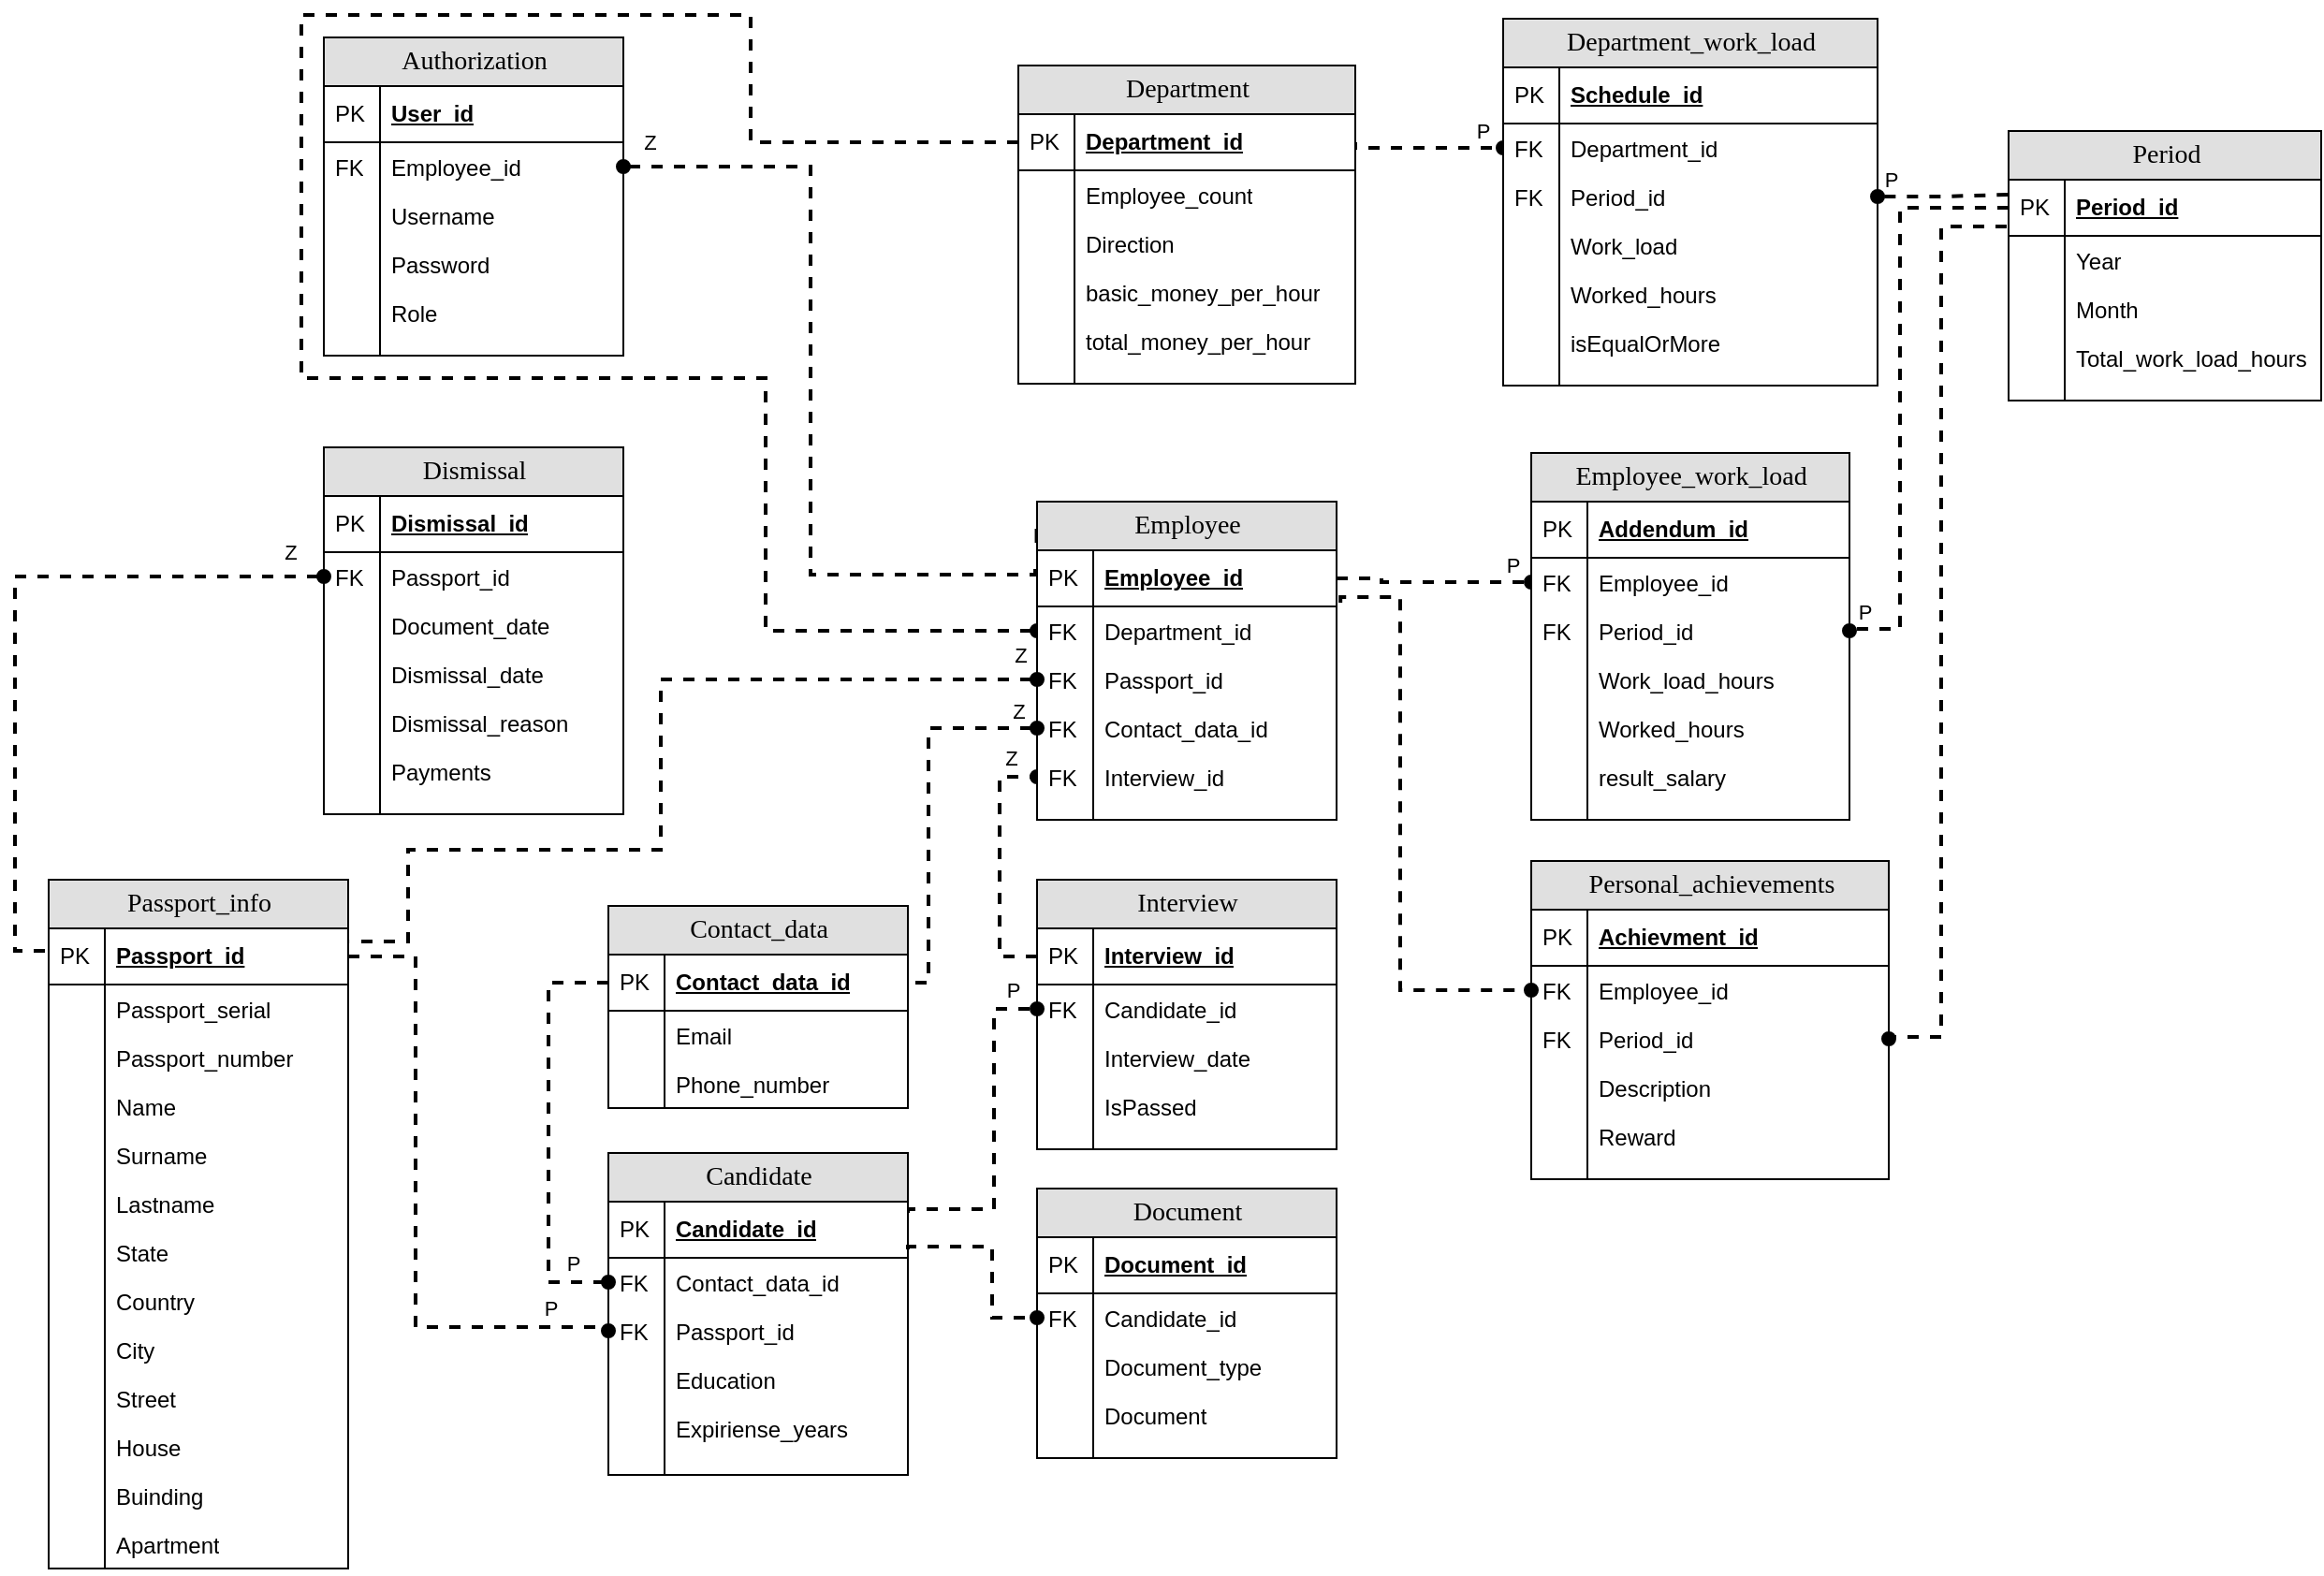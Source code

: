 <mxfile version="17.3.0" type="device"><diagram name="Page-1" id="e56a1550-8fbb-45ad-956c-1786394a9013"><mxGraphModel dx="1897" dy="842" grid="0" gridSize="10" guides="1" tooltips="1" connect="1" arrows="1" fold="1" page="0" pageScale="1" pageWidth="1100" pageHeight="850" background="none" math="0" shadow="0"><root><mxCell id="0"/><mxCell id="1" parent="0"/><mxCell id="74cGXebb0JbrUS59Bbgd-55" value="" style="edgeStyle=orthogonalEdgeStyle;rounded=0;orthogonalLoop=1;jettySize=auto;html=1;endArrow=oval;endFill=1;strokeWidth=2;entryX=0;entryY=0.5;entryDx=0;entryDy=0;exitX=0;exitY=0.5;exitDx=0;exitDy=0;dashed=1;" parent="1" source="2e49270ec7c68f3f-9" target="74cGXebb0JbrUS59Bbgd-14" edge="1"><mxGeometry relative="1" as="geometry"><Array as="points"><mxPoint x="254" y="106"/><mxPoint x="254" y="38"/><mxPoint x="14" y="38"/><mxPoint x="14" y="232"/><mxPoint x="262" y="232"/><mxPoint x="262" y="367"/></Array></mxGeometry></mxCell><mxCell id="74cGXebb0JbrUS59Bbgd-97" value="P" style="edgeLabel;html=1;align=center;verticalAlign=middle;resizable=0;points=[];" parent="74cGXebb0JbrUS59Bbgd-55" vertex="1" connectable="0"><mxGeometry x="0.834" relative="1" as="geometry"><mxPoint x="98" y="-51" as="offset"/></mxGeometry></mxCell><mxCell id="74cGXebb0JbrUS59Bbgd-65" value="" style="edgeStyle=orthogonalEdgeStyle;rounded=0;orthogonalLoop=1;jettySize=auto;html=1;endArrow=oval;endFill=1;strokeWidth=2;entryX=0;entryY=0.5;entryDx=0;entryDy=0;exitX=1;exitY=0.5;exitDx=0;exitDy=0;dashed=1;" parent="1" source="2e49270ec7c68f3f-9" target="2e49270ec7c68f3f-33" edge="1"><mxGeometry relative="1" as="geometry"><Array as="points"><mxPoint x="456" y="108"/></Array></mxGeometry></mxCell><mxCell id="74cGXebb0JbrUS59Bbgd-98" value="P" style="edgeLabel;html=1;align=center;verticalAlign=middle;resizable=0;points=[];" parent="74cGXebb0JbrUS59Bbgd-65" vertex="1" connectable="0"><mxGeometry x="0.778" relative="1" as="geometry"><mxPoint x="25" y="-9" as="offset"/></mxGeometry></mxCell><mxCell id="2e49270ec7c68f3f-8" value="Department" style="swimlane;html=1;fontStyle=0;childLayout=stackLayout;horizontal=1;startSize=26;fillColor=#e0e0e0;horizontalStack=0;resizeParent=1;resizeLast=0;collapsible=1;marginBottom=0;swimlaneFillColor=#ffffff;align=center;rounded=0;shadow=0;comic=0;labelBackgroundColor=none;strokeWidth=1;fontFamily=Verdana;fontSize=14;swimlaneLine=1;" parent="1" vertex="1"><mxGeometry x="397" y="65" width="180" height="170" as="geometry"/></mxCell><mxCell id="2e49270ec7c68f3f-9" value="Department_id" style="shape=partialRectangle;top=0;left=0;right=0;bottom=1;html=1;align=left;verticalAlign=middle;fillColor=none;spacingLeft=34;spacingRight=4;whiteSpace=wrap;overflow=hidden;rotatable=0;points=[[0,0.5],[1,0.5]];portConstraint=eastwest;dropTarget=0;fontStyle=5;" parent="2e49270ec7c68f3f-8" vertex="1"><mxGeometry y="26" width="180" height="30" as="geometry"/></mxCell><mxCell id="2e49270ec7c68f3f-10" value="PK" style="shape=partialRectangle;top=0;left=0;bottom=0;html=1;fillColor=none;align=left;verticalAlign=middle;spacingLeft=4;spacingRight=4;whiteSpace=wrap;overflow=hidden;rotatable=0;points=[];portConstraint=eastwest;part=1;" parent="2e49270ec7c68f3f-9" vertex="1" connectable="0"><mxGeometry width="30" height="30" as="geometry"/></mxCell><mxCell id="2e49270ec7c68f3f-11" value="Employee_count" style="shape=partialRectangle;top=0;left=0;right=0;bottom=0;html=1;align=left;verticalAlign=top;fillColor=none;spacingLeft=34;spacingRight=4;whiteSpace=wrap;overflow=hidden;rotatable=0;points=[[0,0.5],[1,0.5]];portConstraint=eastwest;dropTarget=0;" parent="2e49270ec7c68f3f-8" vertex="1"><mxGeometry y="56" width="180" height="26" as="geometry"/></mxCell><mxCell id="2e49270ec7c68f3f-12" value="" style="shape=partialRectangle;top=0;left=0;bottom=0;html=1;fillColor=none;align=left;verticalAlign=top;spacingLeft=4;spacingRight=4;whiteSpace=wrap;overflow=hidden;rotatable=0;points=[];portConstraint=eastwest;part=1;" parent="2e49270ec7c68f3f-11" vertex="1" connectable="0"><mxGeometry width="30" height="26" as="geometry"/></mxCell><mxCell id="2e49270ec7c68f3f-13" value="Direction" style="shape=partialRectangle;top=0;left=0;right=0;bottom=0;html=1;align=left;verticalAlign=top;fillColor=none;spacingLeft=34;spacingRight=4;whiteSpace=wrap;overflow=hidden;rotatable=0;points=[[0,0.5],[1,0.5]];portConstraint=eastwest;dropTarget=0;" parent="2e49270ec7c68f3f-8" vertex="1"><mxGeometry y="82" width="180" height="26" as="geometry"/></mxCell><mxCell id="2e49270ec7c68f3f-14" value="" style="shape=partialRectangle;top=0;left=0;bottom=0;html=1;fillColor=none;align=left;verticalAlign=top;spacingLeft=4;spacingRight=4;whiteSpace=wrap;overflow=hidden;rotatable=0;points=[];portConstraint=eastwest;part=1;" parent="2e49270ec7c68f3f-13" vertex="1" connectable="0"><mxGeometry width="30" height="26" as="geometry"/></mxCell><mxCell id="2e49270ec7c68f3f-15" value="basic_money_per_hour" style="shape=partialRectangle;top=0;left=0;right=0;bottom=0;html=1;align=left;verticalAlign=top;fillColor=none;spacingLeft=34;spacingRight=4;whiteSpace=wrap;overflow=hidden;rotatable=0;points=[[0,0.5],[1,0.5]];portConstraint=eastwest;dropTarget=0;" parent="2e49270ec7c68f3f-8" vertex="1"><mxGeometry y="108" width="180" height="26" as="geometry"/></mxCell><mxCell id="2e49270ec7c68f3f-16" value="" style="shape=partialRectangle;top=0;left=0;bottom=0;html=1;fillColor=none;align=left;verticalAlign=top;spacingLeft=4;spacingRight=4;whiteSpace=wrap;overflow=hidden;rotatable=0;points=[];portConstraint=eastwest;part=1;" parent="2e49270ec7c68f3f-15" vertex="1" connectable="0"><mxGeometry width="30" height="26" as="geometry"/></mxCell><mxCell id="74cGXebb0JbrUS59Bbgd-49" value="total_money_per_hour" style="shape=partialRectangle;top=0;left=0;right=0;bottom=0;html=1;align=left;verticalAlign=top;fillColor=none;spacingLeft=34;spacingRight=4;whiteSpace=wrap;overflow=hidden;rotatable=0;points=[[0,0.5],[1,0.5]];portConstraint=eastwest;dropTarget=0;" parent="2e49270ec7c68f3f-8" vertex="1"><mxGeometry y="134" width="180" height="26" as="geometry"/></mxCell><mxCell id="74cGXebb0JbrUS59Bbgd-50" value="" style="shape=partialRectangle;top=0;left=0;bottom=0;html=1;fillColor=none;align=left;verticalAlign=top;spacingLeft=4;spacingRight=4;whiteSpace=wrap;overflow=hidden;rotatable=0;points=[];portConstraint=eastwest;part=1;" parent="74cGXebb0JbrUS59Bbgd-49" vertex="1" connectable="0"><mxGeometry width="30" height="26" as="geometry"/></mxCell><mxCell id="2e49270ec7c68f3f-17" value="" style="shape=partialRectangle;top=0;left=0;right=0;bottom=0;html=1;align=left;verticalAlign=top;fillColor=none;spacingLeft=34;spacingRight=4;whiteSpace=wrap;overflow=hidden;rotatable=0;points=[[0,0.5],[1,0.5]];portConstraint=eastwest;dropTarget=0;" parent="2e49270ec7c68f3f-8" vertex="1"><mxGeometry y="160" width="180" height="10" as="geometry"/></mxCell><mxCell id="2e49270ec7c68f3f-18" value="" style="shape=partialRectangle;top=0;left=0;bottom=0;html=1;fillColor=none;align=left;verticalAlign=top;spacingLeft=4;spacingRight=4;whiteSpace=wrap;overflow=hidden;rotatable=0;points=[];portConstraint=eastwest;part=1;" parent="2e49270ec7c68f3f-17" vertex="1" connectable="0"><mxGeometry width="30" height="10" as="geometry"/></mxCell><mxCell id="74cGXebb0JbrUS59Bbgd-35" value="" style="edgeStyle=orthogonalEdgeStyle;rounded=0;orthogonalLoop=1;jettySize=auto;html=1;endArrow=oval;endFill=1;strokeWidth=2;exitX=0;exitY=0.5;exitDx=0;exitDy=0;entryX=0;entryY=0.5;entryDx=0;entryDy=0;dashed=1;" parent="1" source="2e49270ec7c68f3f-20" target="74cGXebb0JbrUS59Bbgd-26" edge="1"><mxGeometry relative="1" as="geometry"><Array as="points"><mxPoint x="387" y="541"/><mxPoint x="387" y="445"/></Array></mxGeometry></mxCell><mxCell id="74cGXebb0JbrUS59Bbgd-102" value="Z" style="edgeLabel;html=1;align=center;verticalAlign=middle;resizable=0;points=[];" parent="74cGXebb0JbrUS59Bbgd-35" vertex="1" connectable="0"><mxGeometry x="0.798" relative="1" as="geometry"><mxPoint x="-1" y="-10" as="offset"/></mxGeometry></mxCell><mxCell id="2e49270ec7c68f3f-19" value="Interview" style="swimlane;html=1;fontStyle=0;childLayout=stackLayout;horizontal=1;startSize=26;fillColor=#e0e0e0;horizontalStack=0;resizeParent=1;resizeLast=0;collapsible=1;marginBottom=0;swimlaneFillColor=#ffffff;align=center;rounded=0;shadow=0;comic=0;labelBackgroundColor=none;strokeWidth=1;fontFamily=Verdana;fontSize=14" parent="1" vertex="1"><mxGeometry x="407" y="500" width="160" height="144" as="geometry"/></mxCell><mxCell id="2e49270ec7c68f3f-20" value="Interview_id" style="shape=partialRectangle;top=0;left=0;right=0;bottom=1;html=1;align=left;verticalAlign=middle;fillColor=none;spacingLeft=34;spacingRight=4;whiteSpace=wrap;overflow=hidden;rotatable=0;points=[[0,0.5],[1,0.5]];portConstraint=eastwest;dropTarget=0;fontStyle=5;" parent="2e49270ec7c68f3f-19" vertex="1"><mxGeometry y="26" width="160" height="30" as="geometry"/></mxCell><mxCell id="2e49270ec7c68f3f-21" value="PK" style="shape=partialRectangle;top=0;left=0;bottom=0;html=1;fillColor=none;align=left;verticalAlign=middle;spacingLeft=4;spacingRight=4;whiteSpace=wrap;overflow=hidden;rotatable=0;points=[];portConstraint=eastwest;part=1;" parent="2e49270ec7c68f3f-20" vertex="1" connectable="0"><mxGeometry width="30" height="30" as="geometry"/></mxCell><mxCell id="2e49270ec7c68f3f-22" value="Candidate_id" style="shape=partialRectangle;top=0;left=0;right=0;bottom=0;html=1;align=left;verticalAlign=top;fillColor=none;spacingLeft=34;spacingRight=4;whiteSpace=wrap;overflow=hidden;rotatable=0;points=[[0,0.5],[1,0.5]];portConstraint=eastwest;dropTarget=0;" parent="2e49270ec7c68f3f-19" vertex="1"><mxGeometry y="56" width="160" height="26" as="geometry"/></mxCell><mxCell id="2e49270ec7c68f3f-23" value="FK" style="shape=partialRectangle;top=0;left=0;bottom=0;html=1;fillColor=none;align=left;verticalAlign=top;spacingLeft=4;spacingRight=4;whiteSpace=wrap;overflow=hidden;rotatable=0;points=[];portConstraint=eastwest;part=1;" parent="2e49270ec7c68f3f-22" vertex="1" connectable="0"><mxGeometry width="30" height="26" as="geometry"/></mxCell><mxCell id="2e49270ec7c68f3f-24" value="Interview_date" style="shape=partialRectangle;top=0;left=0;right=0;bottom=0;html=1;align=left;verticalAlign=top;fillColor=none;spacingLeft=34;spacingRight=4;whiteSpace=wrap;overflow=hidden;rotatable=0;points=[[0,0.5],[1,0.5]];portConstraint=eastwest;dropTarget=0;" parent="2e49270ec7c68f3f-19" vertex="1"><mxGeometry y="82" width="160" height="26" as="geometry"/></mxCell><mxCell id="2e49270ec7c68f3f-25" value="" style="shape=partialRectangle;top=0;left=0;bottom=0;html=1;fillColor=none;align=left;verticalAlign=top;spacingLeft=4;spacingRight=4;whiteSpace=wrap;overflow=hidden;rotatable=0;points=[];portConstraint=eastwest;part=1;" parent="2e49270ec7c68f3f-24" vertex="1" connectable="0"><mxGeometry width="30" height="26" as="geometry"/></mxCell><mxCell id="74cGXebb0JbrUS59Bbgd-32" value="IsPassed" style="shape=partialRectangle;top=0;left=0;right=0;bottom=0;html=1;align=left;verticalAlign=top;fillColor=none;spacingLeft=34;spacingRight=4;whiteSpace=wrap;overflow=hidden;rotatable=0;points=[[0,0.5],[1,0.5]];portConstraint=eastwest;dropTarget=0;" parent="2e49270ec7c68f3f-19" vertex="1"><mxGeometry y="108" width="160" height="26" as="geometry"/></mxCell><mxCell id="74cGXebb0JbrUS59Bbgd-33" value="" style="shape=partialRectangle;top=0;left=0;bottom=0;html=1;fillColor=none;align=left;verticalAlign=top;spacingLeft=4;spacingRight=4;whiteSpace=wrap;overflow=hidden;rotatable=0;points=[];portConstraint=eastwest;part=1;" parent="74cGXebb0JbrUS59Bbgd-32" vertex="1" connectable="0"><mxGeometry width="30" height="26" as="geometry"/></mxCell><mxCell id="2e49270ec7c68f3f-28" value="" style="shape=partialRectangle;top=0;left=0;right=0;bottom=0;html=1;align=left;verticalAlign=top;fillColor=none;spacingLeft=34;spacingRight=4;whiteSpace=wrap;overflow=hidden;rotatable=0;points=[[0,0.5],[1,0.5]];portConstraint=eastwest;dropTarget=0;" parent="2e49270ec7c68f3f-19" vertex="1"><mxGeometry y="134" width="160" height="10" as="geometry"/></mxCell><mxCell id="2e49270ec7c68f3f-29" value="" style="shape=partialRectangle;top=0;left=0;bottom=0;html=1;fillColor=none;align=left;verticalAlign=top;spacingLeft=4;spacingRight=4;whiteSpace=wrap;overflow=hidden;rotatable=0;points=[];portConstraint=eastwest;part=1;" parent="2e49270ec7c68f3f-28" vertex="1" connectable="0"><mxGeometry width="30" height="10" as="geometry"/></mxCell><mxCell id="2e49270ec7c68f3f-30" value="Department_work_load" style="swimlane;html=1;fontStyle=0;childLayout=stackLayout;horizontal=1;startSize=26;fillColor=#e0e0e0;horizontalStack=0;resizeParent=1;resizeLast=0;collapsible=1;marginBottom=0;swimlaneFillColor=#ffffff;align=center;rounded=0;shadow=0;comic=0;labelBackgroundColor=none;strokeWidth=1;fontFamily=Verdana;fontSize=14" parent="1" vertex="1"><mxGeometry x="656" y="40" width="200" height="196" as="geometry"/></mxCell><mxCell id="2e49270ec7c68f3f-31" value="Schedule_id" style="shape=partialRectangle;top=0;left=0;right=0;bottom=1;html=1;align=left;verticalAlign=middle;fillColor=none;spacingLeft=34;spacingRight=4;whiteSpace=wrap;overflow=hidden;rotatable=0;points=[[0,0.5],[1,0.5]];portConstraint=eastwest;dropTarget=0;fontStyle=5;" parent="2e49270ec7c68f3f-30" vertex="1"><mxGeometry y="26" width="200" height="30" as="geometry"/></mxCell><mxCell id="2e49270ec7c68f3f-32" value="PK" style="shape=partialRectangle;top=0;left=0;bottom=0;html=1;fillColor=none;align=left;verticalAlign=middle;spacingLeft=4;spacingRight=4;whiteSpace=wrap;overflow=hidden;rotatable=0;points=[];portConstraint=eastwest;part=1;" parent="2e49270ec7c68f3f-31" vertex="1" connectable="0"><mxGeometry width="30" height="30" as="geometry"/></mxCell><mxCell id="2e49270ec7c68f3f-33" value="Department_id" style="shape=partialRectangle;top=0;left=0;right=0;bottom=0;html=1;align=left;verticalAlign=top;fillColor=none;spacingLeft=34;spacingRight=4;whiteSpace=wrap;overflow=hidden;rotatable=0;points=[[0,0.5],[1,0.5]];portConstraint=eastwest;dropTarget=0;" parent="2e49270ec7c68f3f-30" vertex="1"><mxGeometry y="56" width="200" height="26" as="geometry"/></mxCell><mxCell id="2e49270ec7c68f3f-34" value="FK" style="shape=partialRectangle;top=0;left=0;bottom=0;html=1;fillColor=none;align=left;verticalAlign=top;spacingLeft=4;spacingRight=4;whiteSpace=wrap;overflow=hidden;rotatable=0;points=[];portConstraint=eastwest;part=1;" parent="2e49270ec7c68f3f-33" vertex="1" connectable="0"><mxGeometry width="30" height="26" as="geometry"/></mxCell><mxCell id="2e49270ec7c68f3f-35" value="Period_id" style="shape=partialRectangle;top=0;left=0;right=0;bottom=0;html=1;align=left;verticalAlign=top;fillColor=none;spacingLeft=34;spacingRight=4;whiteSpace=wrap;overflow=hidden;rotatable=0;points=[[0,0.5],[1,0.5]];portConstraint=eastwest;dropTarget=0;" parent="2e49270ec7c68f3f-30" vertex="1"><mxGeometry y="82" width="200" height="26" as="geometry"/></mxCell><mxCell id="2e49270ec7c68f3f-36" value="FK" style="shape=partialRectangle;top=0;left=0;bottom=0;html=1;fillColor=none;align=left;verticalAlign=top;spacingLeft=4;spacingRight=4;whiteSpace=wrap;overflow=hidden;rotatable=0;points=[];portConstraint=eastwest;part=1;" parent="2e49270ec7c68f3f-35" vertex="1" connectable="0"><mxGeometry width="30" height="26" as="geometry"/></mxCell><mxCell id="2e49270ec7c68f3f-37" value="Work_load" style="shape=partialRectangle;top=0;left=0;right=0;bottom=0;html=1;align=left;verticalAlign=top;fillColor=none;spacingLeft=34;spacingRight=4;whiteSpace=wrap;overflow=hidden;rotatable=0;points=[[0,0.5],[1,0.5]];portConstraint=eastwest;dropTarget=0;" parent="2e49270ec7c68f3f-30" vertex="1"><mxGeometry y="108" width="200" height="26" as="geometry"/></mxCell><mxCell id="2e49270ec7c68f3f-38" value="" style="shape=partialRectangle;top=0;left=0;bottom=0;html=1;fillColor=none;align=left;verticalAlign=top;spacingLeft=4;spacingRight=4;whiteSpace=wrap;overflow=hidden;rotatable=0;points=[];portConstraint=eastwest;part=1;" parent="2e49270ec7c68f3f-37" vertex="1" connectable="0"><mxGeometry width="30" height="26" as="geometry"/></mxCell><mxCell id="74cGXebb0JbrUS59Bbgd-56" value="Worked_hours" style="shape=partialRectangle;top=0;left=0;right=0;bottom=0;html=1;align=left;verticalAlign=top;fillColor=none;spacingLeft=34;spacingRight=4;whiteSpace=wrap;overflow=hidden;rotatable=0;points=[[0,0.5],[1,0.5]];portConstraint=eastwest;dropTarget=0;" parent="2e49270ec7c68f3f-30" vertex="1"><mxGeometry y="134" width="200" height="26" as="geometry"/></mxCell><mxCell id="74cGXebb0JbrUS59Bbgd-57" value="" style="shape=partialRectangle;top=0;left=0;bottom=0;html=1;fillColor=none;align=left;verticalAlign=top;spacingLeft=4;spacingRight=4;whiteSpace=wrap;overflow=hidden;rotatable=0;points=[];portConstraint=eastwest;part=1;" parent="74cGXebb0JbrUS59Bbgd-56" vertex="1" connectable="0"><mxGeometry width="30" height="26" as="geometry"/></mxCell><mxCell id="74cGXebb0JbrUS59Bbgd-58" value="isEqualOrMore" style="shape=partialRectangle;top=0;left=0;right=0;bottom=0;html=1;align=left;verticalAlign=top;fillColor=none;spacingLeft=34;spacingRight=4;whiteSpace=wrap;overflow=hidden;rotatable=0;points=[[0,0.5],[1,0.5]];portConstraint=eastwest;dropTarget=0;" parent="2e49270ec7c68f3f-30" vertex="1"><mxGeometry y="160" width="200" height="26" as="geometry"/></mxCell><mxCell id="74cGXebb0JbrUS59Bbgd-59" value="" style="shape=partialRectangle;top=0;left=0;bottom=0;html=1;fillColor=none;align=left;verticalAlign=top;spacingLeft=4;spacingRight=4;whiteSpace=wrap;overflow=hidden;rotatable=0;points=[];portConstraint=eastwest;part=1;" parent="74cGXebb0JbrUS59Bbgd-58" vertex="1" connectable="0"><mxGeometry width="30" height="26" as="geometry"/></mxCell><mxCell id="2e49270ec7c68f3f-39" value="" style="shape=partialRectangle;top=0;left=0;right=0;bottom=0;html=1;align=left;verticalAlign=top;fillColor=none;spacingLeft=34;spacingRight=4;whiteSpace=wrap;overflow=hidden;rotatable=0;points=[[0,0.5],[1,0.5]];portConstraint=eastwest;dropTarget=0;" parent="2e49270ec7c68f3f-30" vertex="1"><mxGeometry y="186" width="200" height="10" as="geometry"/></mxCell><mxCell id="2e49270ec7c68f3f-40" value="" style="shape=partialRectangle;top=0;left=0;bottom=0;html=1;fillColor=none;align=left;verticalAlign=top;spacingLeft=4;spacingRight=4;whiteSpace=wrap;overflow=hidden;rotatable=0;points=[];portConstraint=eastwest;part=1;" parent="2e49270ec7c68f3f-39" vertex="1" connectable="0"><mxGeometry width="30" height="10" as="geometry"/></mxCell><mxCell id="74cGXebb0JbrUS59Bbgd-34" value="" style="edgeStyle=orthogonalEdgeStyle;rounded=0;orthogonalLoop=1;jettySize=auto;html=1;endArrow=oval;endFill=1;entryX=0;entryY=0.5;entryDx=0;entryDy=0;strokeWidth=2;exitX=1;exitY=0.2;exitDx=0;exitDy=0;dashed=1;exitPerimeter=0;" parent="1" edge="1" target="2e49270ec7c68f3f-22" source="2e49270ec7c68f3f-81"><mxGeometry relative="1" as="geometry"><mxPoint x="186.0" y="569.5" as="sourcePoint"/><mxPoint x="286" y="569.5" as="targetPoint"/><Array as="points"><mxPoint x="384" y="676"/><mxPoint x="384" y="569"/></Array></mxGeometry></mxCell><mxCell id="74cGXebb0JbrUS59Bbgd-95" value="P" style="edgeLabel;html=1;align=center;verticalAlign=middle;resizable=0;points=[];" parent="74cGXebb0JbrUS59Bbgd-34" vertex="1" connectable="0"><mxGeometry x="0.759" y="-1" relative="1" as="geometry"><mxPoint x="8" y="-11" as="offset"/></mxGeometry></mxCell><mxCell id="2e49270ec7c68f3f-80" value="Candidate" style="swimlane;html=1;fontStyle=0;childLayout=stackLayout;horizontal=1;startSize=26;fillColor=#e0e0e0;horizontalStack=0;resizeParent=1;resizeLast=0;collapsible=1;marginBottom=0;swimlaneFillColor=#ffffff;align=center;rounded=0;shadow=0;comic=0;labelBackgroundColor=none;strokeWidth=1;fontFamily=Verdana;fontSize=14" parent="1" vertex="1"><mxGeometry x="178" y="646" width="160" height="172" as="geometry"/></mxCell><mxCell id="2e49270ec7c68f3f-81" value="Candidate_id" style="shape=partialRectangle;top=0;left=0;right=0;bottom=1;html=1;align=left;verticalAlign=middle;fillColor=none;spacingLeft=34;spacingRight=4;whiteSpace=wrap;overflow=hidden;rotatable=0;points=[[0,0.5],[1,0.5]];portConstraint=eastwest;dropTarget=0;fontStyle=5;" parent="2e49270ec7c68f3f-80" vertex="1"><mxGeometry y="26" width="160" height="30" as="geometry"/></mxCell><mxCell id="2e49270ec7c68f3f-82" value="PK" style="shape=partialRectangle;top=0;left=0;bottom=0;html=1;fillColor=none;align=left;verticalAlign=middle;spacingLeft=4;spacingRight=4;whiteSpace=wrap;overflow=hidden;rotatable=0;points=[];portConstraint=eastwest;part=1;" parent="2e49270ec7c68f3f-81" vertex="1" connectable="0"><mxGeometry width="30" height="30" as="geometry"/></mxCell><mxCell id="2e49270ec7c68f3f-85" value="Contact_data_id" style="shape=partialRectangle;top=0;left=0;right=0;bottom=0;html=1;align=left;verticalAlign=top;fillColor=none;spacingLeft=34;spacingRight=4;whiteSpace=wrap;overflow=hidden;rotatable=0;points=[[0,0.5],[1,0.5]];portConstraint=eastwest;dropTarget=0;" parent="2e49270ec7c68f3f-80" vertex="1"><mxGeometry y="56" width="160" height="26" as="geometry"/></mxCell><mxCell id="2e49270ec7c68f3f-86" value="FK" style="shape=partialRectangle;top=0;left=0;bottom=0;html=1;fillColor=none;align=left;verticalAlign=top;spacingLeft=4;spacingRight=4;whiteSpace=wrap;overflow=hidden;rotatable=0;points=[];portConstraint=eastwest;part=1;" parent="2e49270ec7c68f3f-85" vertex="1" connectable="0"><mxGeometry width="30" height="26" as="geometry"/></mxCell><mxCell id="2e49270ec7c68f3f-83" value="Passport_id" style="shape=partialRectangle;top=0;left=0;right=0;bottom=0;html=1;align=left;verticalAlign=top;fillColor=none;spacingLeft=34;spacingRight=4;whiteSpace=wrap;overflow=hidden;rotatable=0;points=[[0,0.5],[1,0.5]];portConstraint=eastwest;dropTarget=0;" parent="2e49270ec7c68f3f-80" vertex="1"><mxGeometry y="82" width="160" height="26" as="geometry"/></mxCell><mxCell id="2e49270ec7c68f3f-84" value="FK" style="shape=partialRectangle;top=0;left=0;bottom=0;html=1;fillColor=none;align=left;verticalAlign=top;spacingLeft=4;spacingRight=4;whiteSpace=wrap;overflow=hidden;rotatable=0;points=[];portConstraint=eastwest;part=1;" parent="2e49270ec7c68f3f-83" vertex="1" connectable="0"><mxGeometry width="30" height="26" as="geometry"/></mxCell><mxCell id="74cGXebb0JbrUS59Bbgd-5" value="Education" style="shape=partialRectangle;top=0;left=0;right=0;bottom=0;html=1;align=left;verticalAlign=top;fillColor=none;spacingLeft=34;spacingRight=4;whiteSpace=wrap;overflow=hidden;rotatable=0;points=[[0,0.5],[1,0.5]];portConstraint=eastwest;dropTarget=0;" parent="2e49270ec7c68f3f-80" vertex="1"><mxGeometry y="108" width="160" height="26" as="geometry"/></mxCell><mxCell id="74cGXebb0JbrUS59Bbgd-6" value="" style="shape=partialRectangle;top=0;left=0;bottom=0;html=1;fillColor=none;align=left;verticalAlign=top;spacingLeft=4;spacingRight=4;whiteSpace=wrap;overflow=hidden;rotatable=0;points=[];portConstraint=eastwest;part=1;" parent="74cGXebb0JbrUS59Bbgd-5" vertex="1" connectable="0"><mxGeometry width="30" height="26" as="geometry"/></mxCell><mxCell id="74cGXebb0JbrUS59Bbgd-9" value="Expiriense_years" style="shape=partialRectangle;top=0;left=0;right=0;bottom=0;html=1;align=left;verticalAlign=top;fillColor=none;spacingLeft=34;spacingRight=4;whiteSpace=wrap;overflow=hidden;rotatable=0;points=[[0,0.5],[1,0.5]];portConstraint=eastwest;dropTarget=0;" parent="2e49270ec7c68f3f-80" vertex="1"><mxGeometry y="134" width="160" height="26" as="geometry"/></mxCell><mxCell id="74cGXebb0JbrUS59Bbgd-10" value="" style="shape=partialRectangle;top=0;left=0;bottom=0;html=1;fillColor=none;align=left;verticalAlign=top;spacingLeft=4;spacingRight=4;whiteSpace=wrap;overflow=hidden;rotatable=0;points=[];portConstraint=eastwest;part=1;" parent="74cGXebb0JbrUS59Bbgd-9" vertex="1" connectable="0"><mxGeometry width="30" height="26" as="geometry"/></mxCell><mxCell id="2e49270ec7c68f3f-89" value="" style="shape=partialRectangle;top=0;left=0;right=0;bottom=0;html=1;align=left;verticalAlign=top;fillColor=none;spacingLeft=34;spacingRight=4;whiteSpace=wrap;overflow=hidden;rotatable=0;points=[[0,0.5],[1,0.5]];portConstraint=eastwest;dropTarget=0;" parent="2e49270ec7c68f3f-80" vertex="1"><mxGeometry y="160" width="160" height="12" as="geometry"/></mxCell><mxCell id="2e49270ec7c68f3f-90" value="" style="shape=partialRectangle;top=0;left=0;bottom=0;html=1;fillColor=none;align=left;verticalAlign=top;spacingLeft=4;spacingRight=4;whiteSpace=wrap;overflow=hidden;rotatable=0;points=[];portConstraint=eastwest;part=1;" parent="2e49270ec7c68f3f-89" vertex="1" connectable="0"><mxGeometry width="30" height="12" as="geometry"/></mxCell><mxCell id="74cGXebb0JbrUS59Bbgd-62" value="" style="edgeStyle=orthogonalEdgeStyle;rounded=0;orthogonalLoop=1;jettySize=auto;html=1;endArrow=oval;endFill=1;strokeWidth=2;entryX=0;entryY=0.5;entryDx=0;entryDy=0;exitX=1;exitY=0.5;exitDx=0;exitDy=0;dashed=1;" parent="1" source="74cGXebb0JbrUS59Bbgd-12" target="74cGXebb0JbrUS59Bbgd-39" edge="1"><mxGeometry relative="1" as="geometry"><Array as="points"><mxPoint x="591" y="339"/></Array></mxGeometry></mxCell><mxCell id="74cGXebb0JbrUS59Bbgd-96" value="P" style="edgeLabel;html=1;align=center;verticalAlign=middle;resizable=0;points=[];" parent="74cGXebb0JbrUS59Bbgd-62" vertex="1" connectable="0"><mxGeometry x="0.809" relative="1" as="geometry"><mxPoint y="-9" as="offset"/></mxGeometry></mxCell><mxCell id="74cGXebb0JbrUS59Bbgd-11" value="Employee" style="swimlane;html=1;fontStyle=0;childLayout=stackLayout;horizontal=1;startSize=26;fillColor=#e0e0e0;horizontalStack=0;resizeParent=1;resizeLast=0;collapsible=1;marginBottom=0;swimlaneFillColor=#ffffff;align=center;rounded=0;shadow=0;comic=0;labelBackgroundColor=none;strokeWidth=1;fontFamily=Verdana;fontSize=14" parent="1" vertex="1"><mxGeometry x="407" y="298" width="160" height="170" as="geometry"><mxRectangle x="290" y="128" width="100" height="26" as="alternateBounds"/></mxGeometry></mxCell><mxCell id="74cGXebb0JbrUS59Bbgd-12" value="Employee_id" style="shape=partialRectangle;top=0;left=0;right=0;bottom=1;html=1;align=left;verticalAlign=middle;fillColor=none;spacingLeft=34;spacingRight=4;whiteSpace=wrap;overflow=hidden;rotatable=0;points=[[0,0.5],[1,0.5]];portConstraint=eastwest;dropTarget=0;fontStyle=5;" parent="74cGXebb0JbrUS59Bbgd-11" vertex="1"><mxGeometry y="26" width="160" height="30" as="geometry"/></mxCell><mxCell id="74cGXebb0JbrUS59Bbgd-13" value="PK" style="shape=partialRectangle;top=0;left=0;bottom=0;html=1;fillColor=none;align=left;verticalAlign=middle;spacingLeft=4;spacingRight=4;whiteSpace=wrap;overflow=hidden;rotatable=0;points=[];portConstraint=eastwest;part=1;" parent="74cGXebb0JbrUS59Bbgd-12" vertex="1" connectable="0"><mxGeometry width="30" height="30" as="geometry"/></mxCell><mxCell id="74cGXebb0JbrUS59Bbgd-14" value="Department_id" style="shape=partialRectangle;top=0;left=0;right=0;bottom=0;html=1;align=left;verticalAlign=top;fillColor=none;spacingLeft=34;spacingRight=4;whiteSpace=wrap;overflow=hidden;rotatable=0;points=[[0,0.5],[1,0.5]];portConstraint=eastwest;dropTarget=0;" parent="74cGXebb0JbrUS59Bbgd-11" vertex="1"><mxGeometry y="56" width="160" height="26" as="geometry"/></mxCell><mxCell id="74cGXebb0JbrUS59Bbgd-15" value="FK" style="shape=partialRectangle;top=0;left=0;bottom=0;html=1;fillColor=none;align=left;verticalAlign=top;spacingLeft=4;spacingRight=4;whiteSpace=wrap;overflow=hidden;rotatable=0;points=[];portConstraint=eastwest;part=1;" parent="74cGXebb0JbrUS59Bbgd-14" vertex="1" connectable="0"><mxGeometry width="30" height="26" as="geometry"/></mxCell><mxCell id="74cGXebb0JbrUS59Bbgd-16" value="Passport_id" style="shape=partialRectangle;top=0;left=0;right=0;bottom=0;html=1;align=left;verticalAlign=top;fillColor=none;spacingLeft=34;spacingRight=4;whiteSpace=wrap;overflow=hidden;rotatable=0;points=[[0,0.5],[1,0.5]];portConstraint=eastwest;dropTarget=0;" parent="74cGXebb0JbrUS59Bbgd-11" vertex="1"><mxGeometry y="82" width="160" height="26" as="geometry"/></mxCell><mxCell id="74cGXebb0JbrUS59Bbgd-17" value="FK" style="shape=partialRectangle;top=0;left=0;bottom=0;html=1;fillColor=none;align=left;verticalAlign=top;spacingLeft=4;spacingRight=4;whiteSpace=wrap;overflow=hidden;rotatable=0;points=[];portConstraint=eastwest;part=1;" parent="74cGXebb0JbrUS59Bbgd-16" vertex="1" connectable="0"><mxGeometry width="30" height="26" as="geometry"/></mxCell><mxCell id="74cGXebb0JbrUS59Bbgd-18" value="Contact_data_id" style="shape=partialRectangle;top=0;left=0;right=0;bottom=0;html=1;align=left;verticalAlign=top;fillColor=none;spacingLeft=34;spacingRight=4;whiteSpace=wrap;overflow=hidden;rotatable=0;points=[[0,0.5],[1,0.5]];portConstraint=eastwest;dropTarget=0;" parent="74cGXebb0JbrUS59Bbgd-11" vertex="1"><mxGeometry y="108" width="160" height="26" as="geometry"/></mxCell><mxCell id="74cGXebb0JbrUS59Bbgd-19" value="FK" style="shape=partialRectangle;top=0;left=0;bottom=0;html=1;fillColor=none;align=left;verticalAlign=top;spacingLeft=4;spacingRight=4;whiteSpace=wrap;overflow=hidden;rotatable=0;points=[];portConstraint=eastwest;part=1;" parent="74cGXebb0JbrUS59Bbgd-18" vertex="1" connectable="0"><mxGeometry width="30" height="26" as="geometry"/></mxCell><mxCell id="74cGXebb0JbrUS59Bbgd-26" value="Interview_id" style="shape=partialRectangle;top=0;left=0;right=0;bottom=0;html=1;align=left;verticalAlign=top;fillColor=none;spacingLeft=34;spacingRight=4;whiteSpace=wrap;overflow=hidden;rotatable=0;points=[[0,0.5],[1,0.5]];portConstraint=eastwest;dropTarget=0;" parent="74cGXebb0JbrUS59Bbgd-11" vertex="1"><mxGeometry y="134" width="160" height="26" as="geometry"/></mxCell><mxCell id="74cGXebb0JbrUS59Bbgd-27" value="FK" style="shape=partialRectangle;top=0;left=0;bottom=0;html=1;fillColor=none;align=left;verticalAlign=top;spacingLeft=4;spacingRight=4;whiteSpace=wrap;overflow=hidden;rotatable=0;points=[];portConstraint=eastwest;part=1;" parent="74cGXebb0JbrUS59Bbgd-26" vertex="1" connectable="0"><mxGeometry width="30" height="26" as="geometry"/></mxCell><mxCell id="74cGXebb0JbrUS59Bbgd-28" value="" style="shape=partialRectangle;top=0;left=0;right=0;bottom=0;html=1;align=left;verticalAlign=top;fillColor=none;spacingLeft=34;spacingRight=4;whiteSpace=wrap;overflow=hidden;rotatable=0;points=[[0,0.5],[1,0.5]];portConstraint=eastwest;dropTarget=0;" parent="74cGXebb0JbrUS59Bbgd-11" vertex="1"><mxGeometry y="160" width="160" height="10" as="geometry"/></mxCell><mxCell id="74cGXebb0JbrUS59Bbgd-29" value="" style="shape=partialRectangle;top=0;left=0;bottom=0;html=1;fillColor=none;align=left;verticalAlign=top;spacingLeft=4;spacingRight=4;whiteSpace=wrap;overflow=hidden;rotatable=0;points=[];portConstraint=eastwest;part=1;" parent="74cGXebb0JbrUS59Bbgd-28" vertex="1" connectable="0"><mxGeometry width="30" height="10" as="geometry"/></mxCell><mxCell id="74cGXebb0JbrUS59Bbgd-36" value="Employee_work_load" style="swimlane;html=1;fontStyle=0;childLayout=stackLayout;horizontal=1;startSize=26;fillColor=#e0e0e0;horizontalStack=0;resizeParent=1;resizeLast=0;collapsible=1;marginBottom=0;swimlaneFillColor=#ffffff;align=center;rounded=0;shadow=0;comic=0;labelBackgroundColor=none;strokeWidth=1;fontFamily=Verdana;fontSize=14" parent="1" vertex="1"><mxGeometry x="671" y="272" width="170" height="196" as="geometry"><mxRectangle x="290" y="128" width="100" height="26" as="alternateBounds"/></mxGeometry></mxCell><mxCell id="74cGXebb0JbrUS59Bbgd-37" value="Addendum_id" style="shape=partialRectangle;top=0;left=0;right=0;bottom=1;html=1;align=left;verticalAlign=middle;fillColor=none;spacingLeft=34;spacingRight=4;whiteSpace=wrap;overflow=hidden;rotatable=0;points=[[0,0.5],[1,0.5]];portConstraint=eastwest;dropTarget=0;fontStyle=5;" parent="74cGXebb0JbrUS59Bbgd-36" vertex="1"><mxGeometry y="26" width="170" height="30" as="geometry"/></mxCell><mxCell id="74cGXebb0JbrUS59Bbgd-38" value="PK" style="shape=partialRectangle;top=0;left=0;bottom=0;html=1;fillColor=none;align=left;verticalAlign=middle;spacingLeft=4;spacingRight=4;whiteSpace=wrap;overflow=hidden;rotatable=0;points=[];portConstraint=eastwest;part=1;" parent="74cGXebb0JbrUS59Bbgd-37" vertex="1" connectable="0"><mxGeometry width="30" height="30" as="geometry"/></mxCell><mxCell id="74cGXebb0JbrUS59Bbgd-39" value="Employee_id" style="shape=partialRectangle;top=0;left=0;right=0;bottom=0;html=1;align=left;verticalAlign=top;fillColor=none;spacingLeft=34;spacingRight=4;whiteSpace=wrap;overflow=hidden;rotatable=0;points=[[0,0.5],[1,0.5]];portConstraint=eastwest;dropTarget=0;" parent="74cGXebb0JbrUS59Bbgd-36" vertex="1"><mxGeometry y="56" width="170" height="26" as="geometry"/></mxCell><mxCell id="74cGXebb0JbrUS59Bbgd-40" value="FK" style="shape=partialRectangle;top=0;left=0;bottom=0;html=1;fillColor=none;align=left;verticalAlign=top;spacingLeft=4;spacingRight=4;whiteSpace=wrap;overflow=hidden;rotatable=0;points=[];portConstraint=eastwest;part=1;" parent="74cGXebb0JbrUS59Bbgd-39" vertex="1" connectable="0"><mxGeometry width="30" height="26" as="geometry"/></mxCell><mxCell id="74cGXebb0JbrUS59Bbgd-41" value="Period_id" style="shape=partialRectangle;top=0;left=0;right=0;bottom=0;html=1;align=left;verticalAlign=top;fillColor=none;spacingLeft=34;spacingRight=4;whiteSpace=wrap;overflow=hidden;rotatable=0;points=[[0,0.5],[1,0.5]];portConstraint=eastwest;dropTarget=0;" parent="74cGXebb0JbrUS59Bbgd-36" vertex="1"><mxGeometry y="82" width="170" height="26" as="geometry"/></mxCell><mxCell id="74cGXebb0JbrUS59Bbgd-42" value="FK" style="shape=partialRectangle;top=0;left=0;bottom=0;html=1;fillColor=none;align=left;verticalAlign=top;spacingLeft=4;spacingRight=4;whiteSpace=wrap;overflow=hidden;rotatable=0;points=[];portConstraint=eastwest;part=1;" parent="74cGXebb0JbrUS59Bbgd-41" vertex="1" connectable="0"><mxGeometry width="30" height="26" as="geometry"/></mxCell><mxCell id="74cGXebb0JbrUS59Bbgd-43" value="Work_load_hours" style="shape=partialRectangle;top=0;left=0;right=0;bottom=0;html=1;align=left;verticalAlign=top;fillColor=none;spacingLeft=34;spacingRight=4;whiteSpace=wrap;overflow=hidden;rotatable=0;points=[[0,0.5],[1,0.5]];portConstraint=eastwest;dropTarget=0;" parent="74cGXebb0JbrUS59Bbgd-36" vertex="1"><mxGeometry y="108" width="170" height="26" as="geometry"/></mxCell><mxCell id="74cGXebb0JbrUS59Bbgd-44" value="" style="shape=partialRectangle;top=0;left=0;bottom=0;html=1;fillColor=none;align=left;verticalAlign=top;spacingLeft=4;spacingRight=4;whiteSpace=wrap;overflow=hidden;rotatable=0;points=[];portConstraint=eastwest;part=1;" parent="74cGXebb0JbrUS59Bbgd-43" vertex="1" connectable="0"><mxGeometry width="30" height="26" as="geometry"/></mxCell><mxCell id="74cGXebb0JbrUS59Bbgd-45" value="Worked_hours" style="shape=partialRectangle;top=0;left=0;right=0;bottom=0;html=1;align=left;verticalAlign=top;fillColor=none;spacingLeft=34;spacingRight=4;whiteSpace=wrap;overflow=hidden;rotatable=0;points=[[0,0.5],[1,0.5]];portConstraint=eastwest;dropTarget=0;" parent="74cGXebb0JbrUS59Bbgd-36" vertex="1"><mxGeometry y="134" width="170" height="26" as="geometry"/></mxCell><mxCell id="74cGXebb0JbrUS59Bbgd-46" value="" style="shape=partialRectangle;top=0;left=0;bottom=0;html=1;fillColor=none;align=left;verticalAlign=top;spacingLeft=4;spacingRight=4;whiteSpace=wrap;overflow=hidden;rotatable=0;points=[];portConstraint=eastwest;part=1;" parent="74cGXebb0JbrUS59Bbgd-45" vertex="1" connectable="0"><mxGeometry width="30" height="26" as="geometry"/></mxCell><mxCell id="74cGXebb0JbrUS59Bbgd-60" value="result_salary" style="shape=partialRectangle;top=0;left=0;right=0;bottom=0;html=1;align=left;verticalAlign=top;fillColor=none;spacingLeft=34;spacingRight=4;whiteSpace=wrap;overflow=hidden;rotatable=0;points=[[0,0.5],[1,0.5]];portConstraint=eastwest;dropTarget=0;" parent="74cGXebb0JbrUS59Bbgd-36" vertex="1"><mxGeometry y="160" width="170" height="26" as="geometry"/></mxCell><mxCell id="74cGXebb0JbrUS59Bbgd-61" value="" style="shape=partialRectangle;top=0;left=0;bottom=0;html=1;fillColor=none;align=left;verticalAlign=top;spacingLeft=4;spacingRight=4;whiteSpace=wrap;overflow=hidden;rotatable=0;points=[];portConstraint=eastwest;part=1;" parent="74cGXebb0JbrUS59Bbgd-60" vertex="1" connectable="0"><mxGeometry width="30" height="26" as="geometry"/></mxCell><mxCell id="74cGXebb0JbrUS59Bbgd-47" value="" style="shape=partialRectangle;top=0;left=0;right=0;bottom=0;html=1;align=left;verticalAlign=top;fillColor=none;spacingLeft=34;spacingRight=4;whiteSpace=wrap;overflow=hidden;rotatable=0;points=[[0,0.5],[1,0.5]];portConstraint=eastwest;dropTarget=0;" parent="74cGXebb0JbrUS59Bbgd-36" vertex="1"><mxGeometry y="186" width="170" height="10" as="geometry"/></mxCell><mxCell id="74cGXebb0JbrUS59Bbgd-48" value="" style="shape=partialRectangle;top=0;left=0;bottom=0;html=1;fillColor=none;align=left;verticalAlign=top;spacingLeft=4;spacingRight=4;whiteSpace=wrap;overflow=hidden;rotatable=0;points=[];portConstraint=eastwest;part=1;" parent="74cGXebb0JbrUS59Bbgd-47" vertex="1" connectable="0"><mxGeometry width="30" height="10" as="geometry"/></mxCell><mxCell id="74cGXebb0JbrUS59Bbgd-89" value="" style="edgeStyle=orthogonalEdgeStyle;rounded=0;orthogonalLoop=1;jettySize=auto;html=1;endArrow=oval;endFill=1;strokeWidth=2;exitX=0;exitY=0.5;exitDx=0;exitDy=0;dashed=1;entryX=1;entryY=0.5;entryDx=0;entryDy=0;" parent="1" source="74cGXebb0JbrUS59Bbgd-67" target="74cGXebb0JbrUS59Bbgd-41" edge="1"><mxGeometry relative="1" as="geometry"><Array as="points"><mxPoint x="868" y="141"/><mxPoint x="868" y="366"/></Array></mxGeometry></mxCell><mxCell id="74cGXebb0JbrUS59Bbgd-100" value="P" style="edgeLabel;html=1;align=center;verticalAlign=middle;resizable=0;points=[];" parent="74cGXebb0JbrUS59Bbgd-89" vertex="1" connectable="0"><mxGeometry x="0.946" y="-1" relative="1" as="geometry"><mxPoint y="-8" as="offset"/></mxGeometry></mxCell><mxCell id="74cGXebb0JbrUS59Bbgd-92" value="" style="edgeStyle=orthogonalEdgeStyle;rounded=0;orthogonalLoop=1;jettySize=auto;html=1;endArrow=oval;endFill=1;strokeColor=default;strokeWidth=2;exitX=-0.002;exitY=0.267;exitDx=0;exitDy=0;exitPerimeter=0;dashed=1;entryX=1;entryY=0.5;entryDx=0;entryDy=0;" parent="1" source="74cGXebb0JbrUS59Bbgd-67" target="2e49270ec7c68f3f-35" edge="1"><mxGeometry relative="1" as="geometry"><Array as="points"><mxPoint x="890" y="135"/><mxPoint x="890" y="135"/></Array></mxGeometry></mxCell><mxCell id="74cGXebb0JbrUS59Bbgd-99" value="P" style="edgeLabel;html=1;align=center;verticalAlign=middle;resizable=0;points=[];" parent="74cGXebb0JbrUS59Bbgd-92" vertex="1" connectable="0"><mxGeometry x="0.809" y="3" relative="1" as="geometry"><mxPoint y="-12" as="offset"/></mxGeometry></mxCell><mxCell id="74cGXebb0JbrUS59Bbgd-66" value="Period" style="swimlane;html=1;fontStyle=0;childLayout=stackLayout;horizontal=1;startSize=26;fillColor=#e0e0e0;horizontalStack=0;resizeParent=1;resizeLast=0;collapsible=1;marginBottom=0;swimlaneFillColor=#ffffff;align=center;rounded=0;shadow=0;comic=0;labelBackgroundColor=none;strokeWidth=1;fontFamily=Verdana;fontSize=14" parent="1" vertex="1"><mxGeometry x="926" y="100" width="167" height="144" as="geometry"/></mxCell><mxCell id="74cGXebb0JbrUS59Bbgd-67" value="Period_id" style="shape=partialRectangle;top=0;left=0;right=0;bottom=1;html=1;align=left;verticalAlign=middle;fillColor=none;spacingLeft=34;spacingRight=4;whiteSpace=wrap;overflow=hidden;rotatable=0;points=[[0,0.5],[1,0.5]];portConstraint=eastwest;dropTarget=0;fontStyle=5;" parent="74cGXebb0JbrUS59Bbgd-66" vertex="1"><mxGeometry y="26" width="167" height="30" as="geometry"/></mxCell><mxCell id="74cGXebb0JbrUS59Bbgd-68" value="PK" style="shape=partialRectangle;top=0;left=0;bottom=0;html=1;fillColor=none;align=left;verticalAlign=middle;spacingLeft=4;spacingRight=4;whiteSpace=wrap;overflow=hidden;rotatable=0;points=[];portConstraint=eastwest;part=1;" parent="74cGXebb0JbrUS59Bbgd-67" vertex="1" connectable="0"><mxGeometry width="30" height="30" as="geometry"/></mxCell><mxCell id="74cGXebb0JbrUS59Bbgd-69" value="Year" style="shape=partialRectangle;top=0;left=0;right=0;bottom=0;html=1;align=left;verticalAlign=top;fillColor=none;spacingLeft=34;spacingRight=4;whiteSpace=wrap;overflow=hidden;rotatable=0;points=[[0,0.5],[1,0.5]];portConstraint=eastwest;dropTarget=0;" parent="74cGXebb0JbrUS59Bbgd-66" vertex="1"><mxGeometry y="56" width="167" height="26" as="geometry"/></mxCell><mxCell id="74cGXebb0JbrUS59Bbgd-70" value="" style="shape=partialRectangle;top=0;left=0;bottom=0;html=1;fillColor=none;align=left;verticalAlign=top;spacingLeft=4;spacingRight=4;whiteSpace=wrap;overflow=hidden;rotatable=0;points=[];portConstraint=eastwest;part=1;" parent="74cGXebb0JbrUS59Bbgd-69" vertex="1" connectable="0"><mxGeometry width="30" height="26" as="geometry"/></mxCell><mxCell id="74cGXebb0JbrUS59Bbgd-71" value="Month" style="shape=partialRectangle;top=0;left=0;right=0;bottom=0;html=1;align=left;verticalAlign=top;fillColor=none;spacingLeft=34;spacingRight=4;whiteSpace=wrap;overflow=hidden;rotatable=0;points=[[0,0.5],[1,0.5]];portConstraint=eastwest;dropTarget=0;" parent="74cGXebb0JbrUS59Bbgd-66" vertex="1"><mxGeometry y="82" width="167" height="26" as="geometry"/></mxCell><mxCell id="74cGXebb0JbrUS59Bbgd-72" value="" style="shape=partialRectangle;top=0;left=0;bottom=0;html=1;fillColor=none;align=left;verticalAlign=top;spacingLeft=4;spacingRight=4;whiteSpace=wrap;overflow=hidden;rotatable=0;points=[];portConstraint=eastwest;part=1;" parent="74cGXebb0JbrUS59Bbgd-71" vertex="1" connectable="0"><mxGeometry width="30" height="26" as="geometry"/></mxCell><mxCell id="74cGXebb0JbrUS59Bbgd-103" value="Total_work_load_hours" style="shape=partialRectangle;top=0;left=0;right=0;bottom=0;html=1;align=left;verticalAlign=top;fillColor=none;spacingLeft=34;spacingRight=4;whiteSpace=wrap;overflow=hidden;rotatable=0;points=[[0,0.5],[1,0.5]];portConstraint=eastwest;dropTarget=0;" parent="74cGXebb0JbrUS59Bbgd-66" vertex="1"><mxGeometry y="108" width="167" height="26" as="geometry"/></mxCell><mxCell id="74cGXebb0JbrUS59Bbgd-104" value="" style="shape=partialRectangle;top=0;left=0;bottom=0;html=1;fillColor=none;align=left;verticalAlign=top;spacingLeft=4;spacingRight=4;whiteSpace=wrap;overflow=hidden;rotatable=0;points=[];portConstraint=eastwest;part=1;" parent="74cGXebb0JbrUS59Bbgd-103" vertex="1" connectable="0"><mxGeometry width="30" height="26" as="geometry"/></mxCell><mxCell id="74cGXebb0JbrUS59Bbgd-75" value="" style="shape=partialRectangle;top=0;left=0;right=0;bottom=0;html=1;align=left;verticalAlign=top;fillColor=none;spacingLeft=34;spacingRight=4;whiteSpace=wrap;overflow=hidden;rotatable=0;points=[[0,0.5],[1,0.5]];portConstraint=eastwest;dropTarget=0;" parent="74cGXebb0JbrUS59Bbgd-66" vertex="1"><mxGeometry y="134" width="167" height="10" as="geometry"/></mxCell><mxCell id="74cGXebb0JbrUS59Bbgd-76" value="" style="shape=partialRectangle;top=0;left=0;bottom=0;html=1;fillColor=none;align=left;verticalAlign=top;spacingLeft=4;spacingRight=4;whiteSpace=wrap;overflow=hidden;rotatable=0;points=[];portConstraint=eastwest;part=1;" parent="74cGXebb0JbrUS59Bbgd-75" vertex="1" connectable="0"><mxGeometry width="30" height="10" as="geometry"/></mxCell><mxCell id="xKu7jB80Ok1x5NtoQhs8-1" value="Personal_achievements" style="swimlane;html=1;fontStyle=0;childLayout=stackLayout;horizontal=1;startSize=26;fillColor=#e0e0e0;horizontalStack=0;resizeParent=1;resizeLast=0;collapsible=1;marginBottom=0;swimlaneFillColor=#ffffff;align=center;rounded=0;shadow=0;comic=0;labelBackgroundColor=none;strokeWidth=1;fontFamily=Verdana;fontSize=14" parent="1" vertex="1"><mxGeometry x="671" y="490" width="191" height="170" as="geometry"><mxRectangle x="290" y="128" width="100" height="26" as="alternateBounds"/></mxGeometry></mxCell><mxCell id="xKu7jB80Ok1x5NtoQhs8-2" value="Achievment_id" style="shape=partialRectangle;top=0;left=0;right=0;bottom=1;html=1;align=left;verticalAlign=middle;fillColor=none;spacingLeft=34;spacingRight=4;whiteSpace=wrap;overflow=hidden;rotatable=0;points=[[0,0.5],[1,0.5]];portConstraint=eastwest;dropTarget=0;fontStyle=5;" parent="xKu7jB80Ok1x5NtoQhs8-1" vertex="1"><mxGeometry y="26" width="191" height="30" as="geometry"/></mxCell><mxCell id="xKu7jB80Ok1x5NtoQhs8-3" value="PK" style="shape=partialRectangle;top=0;left=0;bottom=0;html=1;fillColor=none;align=left;verticalAlign=middle;spacingLeft=4;spacingRight=4;whiteSpace=wrap;overflow=hidden;rotatable=0;points=[];portConstraint=eastwest;part=1;" parent="xKu7jB80Ok1x5NtoQhs8-2" vertex="1" connectable="0"><mxGeometry width="30" height="30" as="geometry"/></mxCell><mxCell id="xKu7jB80Ok1x5NtoQhs8-4" value="Employee_id" style="shape=partialRectangle;top=0;left=0;right=0;bottom=0;html=1;align=left;verticalAlign=top;fillColor=none;spacingLeft=34;spacingRight=4;whiteSpace=wrap;overflow=hidden;rotatable=0;points=[[0,0.5],[1,0.5]];portConstraint=eastwest;dropTarget=0;" parent="xKu7jB80Ok1x5NtoQhs8-1" vertex="1"><mxGeometry y="56" width="191" height="26" as="geometry"/></mxCell><mxCell id="xKu7jB80Ok1x5NtoQhs8-5" value="FK" style="shape=partialRectangle;top=0;left=0;bottom=0;html=1;fillColor=none;align=left;verticalAlign=top;spacingLeft=4;spacingRight=4;whiteSpace=wrap;overflow=hidden;rotatable=0;points=[];portConstraint=eastwest;part=1;" parent="xKu7jB80Ok1x5NtoQhs8-4" vertex="1" connectable="0"><mxGeometry width="30" height="26" as="geometry"/></mxCell><mxCell id="xKu7jB80Ok1x5NtoQhs8-6" value="Period_id" style="shape=partialRectangle;top=0;left=0;right=0;bottom=0;html=1;align=left;verticalAlign=top;fillColor=none;spacingLeft=34;spacingRight=4;whiteSpace=wrap;overflow=hidden;rotatable=0;points=[[0,0.5],[1,0.5]];portConstraint=eastwest;dropTarget=0;" parent="xKu7jB80Ok1x5NtoQhs8-1" vertex="1"><mxGeometry y="82" width="191" height="26" as="geometry"/></mxCell><mxCell id="xKu7jB80Ok1x5NtoQhs8-7" value="FK" style="shape=partialRectangle;top=0;left=0;bottom=0;html=1;fillColor=none;align=left;verticalAlign=top;spacingLeft=4;spacingRight=4;whiteSpace=wrap;overflow=hidden;rotatable=0;points=[];portConstraint=eastwest;part=1;" parent="xKu7jB80Ok1x5NtoQhs8-6" vertex="1" connectable="0"><mxGeometry width="30" height="26" as="geometry"/></mxCell><mxCell id="xKu7jB80Ok1x5NtoQhs8-8" value="Description" style="shape=partialRectangle;top=0;left=0;right=0;bottom=0;html=1;align=left;verticalAlign=top;fillColor=none;spacingLeft=34;spacingRight=4;whiteSpace=wrap;overflow=hidden;rotatable=0;points=[[0,0.5],[1,0.5]];portConstraint=eastwest;dropTarget=0;" parent="xKu7jB80Ok1x5NtoQhs8-1" vertex="1"><mxGeometry y="108" width="191" height="26" as="geometry"/></mxCell><mxCell id="xKu7jB80Ok1x5NtoQhs8-9" value="" style="shape=partialRectangle;top=0;left=0;bottom=0;html=1;fillColor=none;align=left;verticalAlign=top;spacingLeft=4;spacingRight=4;whiteSpace=wrap;overflow=hidden;rotatable=0;points=[];portConstraint=eastwest;part=1;" parent="xKu7jB80Ok1x5NtoQhs8-8" vertex="1" connectable="0"><mxGeometry width="30" height="26" as="geometry"/></mxCell><mxCell id="xKu7jB80Ok1x5NtoQhs8-10" value="Reward" style="shape=partialRectangle;top=0;left=0;right=0;bottom=0;html=1;align=left;verticalAlign=top;fillColor=none;spacingLeft=34;spacingRight=4;whiteSpace=wrap;overflow=hidden;rotatable=0;points=[[0,0.5],[1,0.5]];portConstraint=eastwest;dropTarget=0;" parent="xKu7jB80Ok1x5NtoQhs8-1" vertex="1"><mxGeometry y="134" width="191" height="26" as="geometry"/></mxCell><mxCell id="xKu7jB80Ok1x5NtoQhs8-11" value="" style="shape=partialRectangle;top=0;left=0;bottom=0;html=1;fillColor=none;align=left;verticalAlign=top;spacingLeft=4;spacingRight=4;whiteSpace=wrap;overflow=hidden;rotatable=0;points=[];portConstraint=eastwest;part=1;" parent="xKu7jB80Ok1x5NtoQhs8-10" vertex="1" connectable="0"><mxGeometry width="30" height="26" as="geometry"/></mxCell><mxCell id="xKu7jB80Ok1x5NtoQhs8-12" value="" style="shape=partialRectangle;top=0;left=0;right=0;bottom=0;html=1;align=left;verticalAlign=top;fillColor=none;spacingLeft=34;spacingRight=4;whiteSpace=wrap;overflow=hidden;rotatable=0;points=[[0,0.5],[1,0.5]];portConstraint=eastwest;dropTarget=0;" parent="xKu7jB80Ok1x5NtoQhs8-1" vertex="1"><mxGeometry y="160" width="191" height="10" as="geometry"/></mxCell><mxCell id="xKu7jB80Ok1x5NtoQhs8-13" value="" style="shape=partialRectangle;top=0;left=0;bottom=0;html=1;fillColor=none;align=left;verticalAlign=top;spacingLeft=4;spacingRight=4;whiteSpace=wrap;overflow=hidden;rotatable=0;points=[];portConstraint=eastwest;part=1;" parent="xKu7jB80Ok1x5NtoQhs8-12" vertex="1" connectable="0"><mxGeometry width="30" height="10" as="geometry"/></mxCell><mxCell id="xKu7jB80Ok1x5NtoQhs8-14" value="" style="edgeStyle=orthogonalEdgeStyle;rounded=0;orthogonalLoop=1;jettySize=auto;html=1;endArrow=oval;endFill=1;strokeWidth=2;entryX=0;entryY=0.5;entryDx=0;entryDy=0;exitX=1.013;exitY=0.933;exitDx=0;exitDy=0;dashed=1;exitPerimeter=0;" parent="1" source="74cGXebb0JbrUS59Bbgd-12" target="xKu7jB80Ok1x5NtoQhs8-4" edge="1"><mxGeometry relative="1" as="geometry"><Array as="points"><mxPoint x="569" y="349"/><mxPoint x="601" y="349"/><mxPoint x="601" y="559"/></Array><mxPoint x="456" y="349" as="sourcePoint"/><mxPoint x="601" y="350" as="targetPoint"/></mxGeometry></mxCell><mxCell id="xKu7jB80Ok1x5NtoQhs8-16" value="" style="edgeStyle=orthogonalEdgeStyle;rounded=0;orthogonalLoop=1;jettySize=auto;html=1;endArrow=oval;endFill=1;strokeWidth=2;dashed=1;entryX=1;entryY=0.5;entryDx=0;entryDy=0;" parent="1" target="xKu7jB80Ok1x5NtoQhs8-6" edge="1"><mxGeometry relative="1" as="geometry"><Array as="points"><mxPoint x="890" y="151"/><mxPoint x="890" y="584"/></Array><mxPoint x="925" y="151" as="sourcePoint"/><mxPoint x="771" y="376" as="targetPoint"/></mxGeometry></mxCell><mxCell id="xKu7jB80Ok1x5NtoQhs8-18" value="Dismissal" style="swimlane;html=1;fontStyle=0;childLayout=stackLayout;horizontal=1;startSize=26;fillColor=#e0e0e0;horizontalStack=0;resizeParent=1;resizeLast=0;collapsible=1;marginBottom=0;swimlaneFillColor=#ffffff;align=center;rounded=0;shadow=0;comic=0;labelBackgroundColor=none;strokeWidth=1;fontFamily=Verdana;fontSize=14" parent="1" vertex="1"><mxGeometry x="26" y="269" width="160" height="196" as="geometry"><mxRectangle x="290" y="128" width="100" height="26" as="alternateBounds"/></mxGeometry></mxCell><mxCell id="xKu7jB80Ok1x5NtoQhs8-19" value="Dismissal_id" style="shape=partialRectangle;top=0;left=0;right=0;bottom=1;html=1;align=left;verticalAlign=middle;fillColor=none;spacingLeft=34;spacingRight=4;whiteSpace=wrap;overflow=hidden;rotatable=0;points=[[0,0.5],[1,0.5]];portConstraint=eastwest;dropTarget=0;fontStyle=5;" parent="xKu7jB80Ok1x5NtoQhs8-18" vertex="1"><mxGeometry y="26" width="160" height="30" as="geometry"/></mxCell><mxCell id="xKu7jB80Ok1x5NtoQhs8-20" value="PK" style="shape=partialRectangle;top=0;left=0;bottom=0;html=1;fillColor=none;align=left;verticalAlign=middle;spacingLeft=4;spacingRight=4;whiteSpace=wrap;overflow=hidden;rotatable=0;points=[];portConstraint=eastwest;part=1;" parent="xKu7jB80Ok1x5NtoQhs8-19" vertex="1" connectable="0"><mxGeometry width="30" height="30" as="geometry"/></mxCell><mxCell id="xKu7jB80Ok1x5NtoQhs8-21" value="Passport_id" style="shape=partialRectangle;top=0;left=0;right=0;bottom=0;html=1;align=left;verticalAlign=top;fillColor=none;spacingLeft=34;spacingRight=4;whiteSpace=wrap;overflow=hidden;rotatable=0;points=[[0,0.5],[1,0.5]];portConstraint=eastwest;dropTarget=0;" parent="xKu7jB80Ok1x5NtoQhs8-18" vertex="1"><mxGeometry y="56" width="160" height="26" as="geometry"/></mxCell><mxCell id="xKu7jB80Ok1x5NtoQhs8-22" value="FK" style="shape=partialRectangle;top=0;left=0;bottom=0;html=1;fillColor=none;align=left;verticalAlign=top;spacingLeft=4;spacingRight=4;whiteSpace=wrap;overflow=hidden;rotatable=0;points=[];portConstraint=eastwest;part=1;" parent="xKu7jB80Ok1x5NtoQhs8-21" vertex="1" connectable="0"><mxGeometry width="30" height="26" as="geometry"/></mxCell><mxCell id="xKu7jB80Ok1x5NtoQhs8-52" value="Document_date" style="shape=partialRectangle;top=0;left=0;right=0;bottom=0;html=1;align=left;verticalAlign=top;fillColor=none;spacingLeft=34;spacingRight=4;whiteSpace=wrap;overflow=hidden;rotatable=0;points=[[0,0.5],[1,0.5]];portConstraint=eastwest;dropTarget=0;" parent="xKu7jB80Ok1x5NtoQhs8-18" vertex="1"><mxGeometry y="82" width="160" height="26" as="geometry"/></mxCell><mxCell id="xKu7jB80Ok1x5NtoQhs8-53" value="" style="shape=partialRectangle;top=0;left=0;bottom=0;html=1;fillColor=none;align=left;verticalAlign=top;spacingLeft=4;spacingRight=4;whiteSpace=wrap;overflow=hidden;rotatable=0;points=[];portConstraint=eastwest;part=1;" parent="xKu7jB80Ok1x5NtoQhs8-52" vertex="1" connectable="0"><mxGeometry width="30" height="26" as="geometry"/></mxCell><mxCell id="xKu7jB80Ok1x5NtoQhs8-25" value="Dismissal_date" style="shape=partialRectangle;top=0;left=0;right=0;bottom=0;html=1;align=left;verticalAlign=top;fillColor=none;spacingLeft=34;spacingRight=4;whiteSpace=wrap;overflow=hidden;rotatable=0;points=[[0,0.5],[1,0.5]];portConstraint=eastwest;dropTarget=0;" parent="xKu7jB80Ok1x5NtoQhs8-18" vertex="1"><mxGeometry y="108" width="160" height="26" as="geometry"/></mxCell><mxCell id="xKu7jB80Ok1x5NtoQhs8-26" value="" style="shape=partialRectangle;top=0;left=0;bottom=0;html=1;fillColor=none;align=left;verticalAlign=top;spacingLeft=4;spacingRight=4;whiteSpace=wrap;overflow=hidden;rotatable=0;points=[];portConstraint=eastwest;part=1;" parent="xKu7jB80Ok1x5NtoQhs8-25" vertex="1" connectable="0"><mxGeometry width="30" height="26" as="geometry"/></mxCell><mxCell id="xKu7jB80Ok1x5NtoQhs8-23" value="Dismissal_reason" style="shape=partialRectangle;top=0;left=0;right=0;bottom=0;html=1;align=left;verticalAlign=top;fillColor=none;spacingLeft=34;spacingRight=4;whiteSpace=wrap;overflow=hidden;rotatable=0;points=[[0,0.5],[1,0.5]];portConstraint=eastwest;dropTarget=0;" parent="xKu7jB80Ok1x5NtoQhs8-18" vertex="1"><mxGeometry y="134" width="160" height="26" as="geometry"/></mxCell><mxCell id="xKu7jB80Ok1x5NtoQhs8-24" value="" style="shape=partialRectangle;top=0;left=0;bottom=0;html=1;fillColor=none;align=left;verticalAlign=top;spacingLeft=4;spacingRight=4;whiteSpace=wrap;overflow=hidden;rotatable=0;points=[];portConstraint=eastwest;part=1;" parent="xKu7jB80Ok1x5NtoQhs8-23" vertex="1" connectable="0"><mxGeometry width="30" height="26" as="geometry"/></mxCell><mxCell id="xKu7jB80Ok1x5NtoQhs8-36" value="Payments" style="shape=partialRectangle;top=0;left=0;right=0;bottom=0;html=1;align=left;verticalAlign=top;fillColor=none;spacingLeft=34;spacingRight=4;whiteSpace=wrap;overflow=hidden;rotatable=0;points=[[0,0.5],[1,0.5]];portConstraint=eastwest;dropTarget=0;" parent="xKu7jB80Ok1x5NtoQhs8-18" vertex="1"><mxGeometry y="160" width="160" height="26" as="geometry"/></mxCell><mxCell id="xKu7jB80Ok1x5NtoQhs8-37" value="" style="shape=partialRectangle;top=0;left=0;bottom=0;html=1;fillColor=none;align=left;verticalAlign=top;spacingLeft=4;spacingRight=4;whiteSpace=wrap;overflow=hidden;rotatable=0;points=[];portConstraint=eastwest;part=1;" parent="xKu7jB80Ok1x5NtoQhs8-36" vertex="1" connectable="0"><mxGeometry width="30" height="26" as="geometry"/></mxCell><mxCell id="xKu7jB80Ok1x5NtoQhs8-29" value="" style="shape=partialRectangle;top=0;left=0;right=0;bottom=0;html=1;align=left;verticalAlign=top;fillColor=none;spacingLeft=34;spacingRight=4;whiteSpace=wrap;overflow=hidden;rotatable=0;points=[[0,0.5],[1,0.5]];portConstraint=eastwest;dropTarget=0;" parent="xKu7jB80Ok1x5NtoQhs8-18" vertex="1"><mxGeometry y="186" width="160" height="10" as="geometry"/></mxCell><mxCell id="xKu7jB80Ok1x5NtoQhs8-30" value="" style="shape=partialRectangle;top=0;left=0;bottom=0;html=1;fillColor=none;align=left;verticalAlign=top;spacingLeft=4;spacingRight=4;whiteSpace=wrap;overflow=hidden;rotatable=0;points=[];portConstraint=eastwest;part=1;" parent="xKu7jB80Ok1x5NtoQhs8-29" vertex="1" connectable="0"><mxGeometry width="30" height="10" as="geometry"/></mxCell><mxCell id="xKu7jB80Ok1x5NtoQhs8-32" value="" style="endArrow=none;html=1;rounded=0;exitX=0;exitY=0.5;exitDx=0;exitDy=0;strokeWidth=2;startArrow=oval;startFill=1;edgeStyle=orthogonalEdgeStyle;dashed=1;entryX=0;entryY=0.5;entryDx=0;entryDy=0;" parent="1" source="xKu7jB80Ok1x5NtoQhs8-21" target="A9wuKk7oGJuW0lwekLdr-5" edge="1"><mxGeometry relative="1" as="geometry"><mxPoint x="504" y="408" as="sourcePoint"/><mxPoint x="235" y="446" as="targetPoint"/><Array as="points"><mxPoint x="-139" y="338"/><mxPoint x="-139" y="538"/><mxPoint x="-121" y="538"/></Array></mxGeometry></mxCell><mxCell id="xKu7jB80Ok1x5NtoQhs8-33" value="Z" style="edgeLabel;html=1;align=center;verticalAlign=middle;resizable=0;points=[];" parent="xKu7jB80Ok1x5NtoQhs8-32" vertex="1" connectable="0"><mxGeometry x="-0.619" y="2" relative="1" as="geometry"><mxPoint x="55" y="-15" as="offset"/></mxGeometry></mxCell><mxCell id="xKu7jB80Ok1x5NtoQhs8-38" value="Document" style="swimlane;html=1;fontStyle=0;childLayout=stackLayout;horizontal=1;startSize=26;fillColor=#e0e0e0;horizontalStack=0;resizeParent=1;resizeLast=0;collapsible=1;marginBottom=0;swimlaneFillColor=#ffffff;align=center;rounded=0;shadow=0;comic=0;labelBackgroundColor=none;strokeWidth=1;fontFamily=Verdana;fontSize=14" parent="1" vertex="1"><mxGeometry x="407" y="665" width="160" height="144" as="geometry"/></mxCell><mxCell id="xKu7jB80Ok1x5NtoQhs8-39" value="Document_id" style="shape=partialRectangle;top=0;left=0;right=0;bottom=1;html=1;align=left;verticalAlign=middle;fillColor=none;spacingLeft=34;spacingRight=4;whiteSpace=wrap;overflow=hidden;rotatable=0;points=[[0,0.5],[1,0.5]];portConstraint=eastwest;dropTarget=0;fontStyle=5;" parent="xKu7jB80Ok1x5NtoQhs8-38" vertex="1"><mxGeometry y="26" width="160" height="30" as="geometry"/></mxCell><mxCell id="xKu7jB80Ok1x5NtoQhs8-40" value="PK" style="shape=partialRectangle;top=0;left=0;bottom=0;html=1;fillColor=none;align=left;verticalAlign=middle;spacingLeft=4;spacingRight=4;whiteSpace=wrap;overflow=hidden;rotatable=0;points=[];portConstraint=eastwest;part=1;" parent="xKu7jB80Ok1x5NtoQhs8-39" vertex="1" connectable="0"><mxGeometry width="30" height="30" as="geometry"/></mxCell><mxCell id="xKu7jB80Ok1x5NtoQhs8-41" value="Candidate_id" style="shape=partialRectangle;top=0;left=0;right=0;bottom=0;html=1;align=left;verticalAlign=top;fillColor=none;spacingLeft=34;spacingRight=4;whiteSpace=wrap;overflow=hidden;rotatable=0;points=[[0,0.5],[1,0.5]];portConstraint=eastwest;dropTarget=0;" parent="xKu7jB80Ok1x5NtoQhs8-38" vertex="1"><mxGeometry y="56" width="160" height="26" as="geometry"/></mxCell><mxCell id="xKu7jB80Ok1x5NtoQhs8-42" value="FK" style="shape=partialRectangle;top=0;left=0;bottom=0;html=1;fillColor=none;align=left;verticalAlign=top;spacingLeft=4;spacingRight=4;whiteSpace=wrap;overflow=hidden;rotatable=0;points=[];portConstraint=eastwest;part=1;" parent="xKu7jB80Ok1x5NtoQhs8-41" vertex="1" connectable="0"><mxGeometry width="30" height="26" as="geometry"/></mxCell><mxCell id="xKu7jB80Ok1x5NtoQhs8-43" value="Document_type" style="shape=partialRectangle;top=0;left=0;right=0;bottom=0;html=1;align=left;verticalAlign=top;fillColor=none;spacingLeft=34;spacingRight=4;whiteSpace=wrap;overflow=hidden;rotatable=0;points=[[0,0.5],[1,0.5]];portConstraint=eastwest;dropTarget=0;" parent="xKu7jB80Ok1x5NtoQhs8-38" vertex="1"><mxGeometry y="82" width="160" height="26" as="geometry"/></mxCell><mxCell id="xKu7jB80Ok1x5NtoQhs8-44" value="" style="shape=partialRectangle;top=0;left=0;bottom=0;html=1;fillColor=none;align=left;verticalAlign=top;spacingLeft=4;spacingRight=4;whiteSpace=wrap;overflow=hidden;rotatable=0;points=[];portConstraint=eastwest;part=1;" parent="xKu7jB80Ok1x5NtoQhs8-43" vertex="1" connectable="0"><mxGeometry width="30" height="26" as="geometry"/></mxCell><mxCell id="xKu7jB80Ok1x5NtoQhs8-45" value="Document" style="shape=partialRectangle;top=0;left=0;right=0;bottom=0;html=1;align=left;verticalAlign=top;fillColor=none;spacingLeft=34;spacingRight=4;whiteSpace=wrap;overflow=hidden;rotatable=0;points=[[0,0.5],[1,0.5]];portConstraint=eastwest;dropTarget=0;" parent="xKu7jB80Ok1x5NtoQhs8-38" vertex="1"><mxGeometry y="108" width="160" height="26" as="geometry"/></mxCell><mxCell id="xKu7jB80Ok1x5NtoQhs8-46" value="" style="shape=partialRectangle;top=0;left=0;bottom=0;html=1;fillColor=none;align=left;verticalAlign=top;spacingLeft=4;spacingRight=4;whiteSpace=wrap;overflow=hidden;rotatable=0;points=[];portConstraint=eastwest;part=1;" parent="xKu7jB80Ok1x5NtoQhs8-45" vertex="1" connectable="0"><mxGeometry width="30" height="26" as="geometry"/></mxCell><mxCell id="xKu7jB80Ok1x5NtoQhs8-47" value="" style="shape=partialRectangle;top=0;left=0;right=0;bottom=0;html=1;align=left;verticalAlign=top;fillColor=none;spacingLeft=34;spacingRight=4;whiteSpace=wrap;overflow=hidden;rotatable=0;points=[[0,0.5],[1,0.5]];portConstraint=eastwest;dropTarget=0;" parent="xKu7jB80Ok1x5NtoQhs8-38" vertex="1"><mxGeometry y="134" width="160" height="10" as="geometry"/></mxCell><mxCell id="xKu7jB80Ok1x5NtoQhs8-48" value="" style="shape=partialRectangle;top=0;left=0;bottom=0;html=1;fillColor=none;align=left;verticalAlign=top;spacingLeft=4;spacingRight=4;whiteSpace=wrap;overflow=hidden;rotatable=0;points=[];portConstraint=eastwest;part=1;" parent="xKu7jB80Ok1x5NtoQhs8-47" vertex="1" connectable="0"><mxGeometry width="30" height="10" as="geometry"/></mxCell><mxCell id="xKu7jB80Ok1x5NtoQhs8-49" value="" style="edgeStyle=orthogonalEdgeStyle;rounded=0;orthogonalLoop=1;jettySize=auto;html=1;endArrow=oval;endFill=1;entryX=0;entryY=0.5;entryDx=0;entryDy=0;strokeWidth=2;exitX=1;exitY=0.85;exitDx=0;exitDy=0;dashed=1;exitPerimeter=0;" parent="1" source="2e49270ec7c68f3f-81" target="xKu7jB80Ok1x5NtoQhs8-41" edge="1"><mxGeometry relative="1" as="geometry"><mxPoint x="196" y="579.5" as="sourcePoint"/><mxPoint x="296" y="579.5" as="targetPoint"/><Array as="points"><mxPoint x="383" y="696"/><mxPoint x="383" y="734"/></Array></mxGeometry></mxCell><mxCell id="YtRalknHv0_PYsVvzGor-3" value="Authorization" style="swimlane;html=1;fontStyle=0;childLayout=stackLayout;horizontal=1;startSize=26;fillColor=#e0e0e0;horizontalStack=0;resizeParent=1;resizeLast=0;collapsible=1;marginBottom=0;swimlaneFillColor=#ffffff;align=center;rounded=0;shadow=0;comic=0;labelBackgroundColor=none;strokeWidth=1;fontFamily=Verdana;fontSize=14" parent="1" vertex="1"><mxGeometry x="26" y="50" width="160" height="170" as="geometry"><mxRectangle x="290" y="128" width="100" height="26" as="alternateBounds"/></mxGeometry></mxCell><mxCell id="YtRalknHv0_PYsVvzGor-4" value="User_id" style="shape=partialRectangle;top=0;left=0;right=0;bottom=1;html=1;align=left;verticalAlign=middle;fillColor=none;spacingLeft=34;spacingRight=4;whiteSpace=wrap;overflow=hidden;rotatable=0;points=[[0,0.5],[1,0.5]];portConstraint=eastwest;dropTarget=0;fontStyle=5;" parent="YtRalknHv0_PYsVvzGor-3" vertex="1"><mxGeometry y="26" width="160" height="30" as="geometry"/></mxCell><mxCell id="YtRalknHv0_PYsVvzGor-5" value="PK" style="shape=partialRectangle;top=0;left=0;bottom=0;html=1;fillColor=none;align=left;verticalAlign=middle;spacingLeft=4;spacingRight=4;whiteSpace=wrap;overflow=hidden;rotatable=0;points=[];portConstraint=eastwest;part=1;" parent="YtRalknHv0_PYsVvzGor-4" vertex="1" connectable="0"><mxGeometry width="30" height="30" as="geometry"/></mxCell><mxCell id="YtRalknHv0_PYsVvzGor-6" value="Employee_id" style="shape=partialRectangle;top=0;left=0;right=0;bottom=0;html=1;align=left;verticalAlign=top;fillColor=none;spacingLeft=34;spacingRight=4;whiteSpace=wrap;overflow=hidden;rotatable=0;points=[[0,0.5],[1,0.5]];portConstraint=eastwest;dropTarget=0;" parent="YtRalknHv0_PYsVvzGor-3" vertex="1"><mxGeometry y="56" width="160" height="26" as="geometry"/></mxCell><mxCell id="YtRalknHv0_PYsVvzGor-7" value="FK" style="shape=partialRectangle;top=0;left=0;bottom=0;html=1;fillColor=none;align=left;verticalAlign=top;spacingLeft=4;spacingRight=4;whiteSpace=wrap;overflow=hidden;rotatable=0;points=[];portConstraint=eastwest;part=1;" parent="YtRalknHv0_PYsVvzGor-6" vertex="1" connectable="0"><mxGeometry width="30" height="26" as="geometry"/></mxCell><mxCell id="YtRalknHv0_PYsVvzGor-8" value="Username" style="shape=partialRectangle;top=0;left=0;right=0;bottom=0;html=1;align=left;verticalAlign=top;fillColor=none;spacingLeft=34;spacingRight=4;whiteSpace=wrap;overflow=hidden;rotatable=0;points=[[0,0.5],[1,0.5]];portConstraint=eastwest;dropTarget=0;" parent="YtRalknHv0_PYsVvzGor-3" vertex="1"><mxGeometry y="82" width="160" height="26" as="geometry"/></mxCell><mxCell id="YtRalknHv0_PYsVvzGor-9" value="" style="shape=partialRectangle;top=0;left=0;bottom=0;html=1;fillColor=none;align=left;verticalAlign=top;spacingLeft=4;spacingRight=4;whiteSpace=wrap;overflow=hidden;rotatable=0;points=[];portConstraint=eastwest;part=1;" parent="YtRalknHv0_PYsVvzGor-8" vertex="1" connectable="0"><mxGeometry width="30" height="26" as="geometry"/></mxCell><mxCell id="YtRalknHv0_PYsVvzGor-10" value="Password" style="shape=partialRectangle;top=0;left=0;right=0;bottom=0;html=1;align=left;verticalAlign=top;fillColor=none;spacingLeft=34;spacingRight=4;whiteSpace=wrap;overflow=hidden;rotatable=0;points=[[0,0.5],[1,0.5]];portConstraint=eastwest;dropTarget=0;" parent="YtRalknHv0_PYsVvzGor-3" vertex="1"><mxGeometry y="108" width="160" height="26" as="geometry"/></mxCell><mxCell id="YtRalknHv0_PYsVvzGor-11" value="" style="shape=partialRectangle;top=0;left=0;bottom=0;html=1;fillColor=none;align=left;verticalAlign=top;spacingLeft=4;spacingRight=4;whiteSpace=wrap;overflow=hidden;rotatable=0;points=[];portConstraint=eastwest;part=1;" parent="YtRalknHv0_PYsVvzGor-10" vertex="1" connectable="0"><mxGeometry width="30" height="26" as="geometry"/></mxCell><mxCell id="YtRalknHv0_PYsVvzGor-12" value="Role" style="shape=partialRectangle;top=0;left=0;right=0;bottom=0;html=1;align=left;verticalAlign=top;fillColor=none;spacingLeft=34;spacingRight=4;whiteSpace=wrap;overflow=hidden;rotatable=0;points=[[0,0.5],[1,0.5]];portConstraint=eastwest;dropTarget=0;" parent="YtRalknHv0_PYsVvzGor-3" vertex="1"><mxGeometry y="134" width="160" height="26" as="geometry"/></mxCell><mxCell id="YtRalknHv0_PYsVvzGor-13" value="" style="shape=partialRectangle;top=0;left=0;bottom=0;html=1;fillColor=none;align=left;verticalAlign=top;spacingLeft=4;spacingRight=4;whiteSpace=wrap;overflow=hidden;rotatable=0;points=[];portConstraint=eastwest;part=1;" parent="YtRalknHv0_PYsVvzGor-12" vertex="1" connectable="0"><mxGeometry width="30" height="26" as="geometry"/></mxCell><mxCell id="YtRalknHv0_PYsVvzGor-14" value="" style="shape=partialRectangle;top=0;left=0;right=0;bottom=0;html=1;align=left;verticalAlign=top;fillColor=none;spacingLeft=34;spacingRight=4;whiteSpace=wrap;overflow=hidden;rotatable=0;points=[[0,0.5],[1,0.5]];portConstraint=eastwest;dropTarget=0;" parent="YtRalknHv0_PYsVvzGor-3" vertex="1"><mxGeometry y="160" width="160" height="10" as="geometry"/></mxCell><mxCell id="YtRalknHv0_PYsVvzGor-15" value="" style="shape=partialRectangle;top=0;left=0;bottom=0;html=1;fillColor=none;align=left;verticalAlign=top;spacingLeft=4;spacingRight=4;whiteSpace=wrap;overflow=hidden;rotatable=0;points=[];portConstraint=eastwest;part=1;" parent="YtRalknHv0_PYsVvzGor-14" vertex="1" connectable="0"><mxGeometry width="30" height="10" as="geometry"/></mxCell><mxCell id="YtRalknHv0_PYsVvzGor-16" value="" style="endArrow=none;html=1;rounded=0;exitX=1;exitY=0.5;exitDx=0;exitDy=0;strokeWidth=2;startArrow=oval;startFill=1;edgeStyle=orthogonalEdgeStyle;dashed=1;entryX=-0.006;entryY=0.233;entryDx=0;entryDy=0;entryPerimeter=0;" parent="1" source="YtRalknHv0_PYsVvzGor-6" edge="1" target="74cGXebb0JbrUS59Bbgd-12"><mxGeometry relative="1" as="geometry"><mxPoint x="188" y="348" as="sourcePoint"/><mxPoint x="286" y="328" as="targetPoint"/><Array as="points"><mxPoint x="286" y="119"/><mxPoint x="286" y="337"/><mxPoint x="406" y="337"/></Array></mxGeometry></mxCell><mxCell id="YtRalknHv0_PYsVvzGor-17" value="Z" style="edgeLabel;html=1;align=center;verticalAlign=middle;resizable=0;points=[];" parent="YtRalknHv0_PYsVvzGor-16" vertex="1" connectable="0"><mxGeometry x="-0.619" y="2" relative="1" as="geometry"><mxPoint x="-71" y="-11" as="offset"/></mxGeometry></mxCell><mxCell id="A9wuKk7oGJuW0lwekLdr-4" value="Passport_info" style="swimlane;html=1;fontStyle=0;childLayout=stackLayout;horizontal=1;startSize=26;fillColor=#e0e0e0;horizontalStack=0;resizeParent=1;resizeLast=0;collapsible=1;marginBottom=0;swimlaneFillColor=#ffffff;align=center;rounded=0;shadow=0;comic=0;labelBackgroundColor=none;strokeWidth=1;fontFamily=Verdana;fontSize=14" vertex="1" parent="1"><mxGeometry x="-121" y="500" width="160" height="368" as="geometry"/></mxCell><mxCell id="A9wuKk7oGJuW0lwekLdr-5" value="Passport_id" style="shape=partialRectangle;top=0;left=0;right=0;bottom=1;html=1;align=left;verticalAlign=middle;fillColor=none;spacingLeft=34;spacingRight=4;whiteSpace=wrap;overflow=hidden;rotatable=0;points=[[0,0.5],[1,0.5]];portConstraint=eastwest;dropTarget=0;fontStyle=5;" vertex="1" parent="A9wuKk7oGJuW0lwekLdr-4"><mxGeometry y="26" width="160" height="30" as="geometry"/></mxCell><mxCell id="A9wuKk7oGJuW0lwekLdr-6" value="PK" style="shape=partialRectangle;top=0;left=0;bottom=0;html=1;fillColor=none;align=left;verticalAlign=middle;spacingLeft=4;spacingRight=4;whiteSpace=wrap;overflow=hidden;rotatable=0;points=[];portConstraint=eastwest;part=1;" vertex="1" connectable="0" parent="A9wuKk7oGJuW0lwekLdr-5"><mxGeometry width="30" height="30" as="geometry"/></mxCell><mxCell id="A9wuKk7oGJuW0lwekLdr-14" value="Passport_serial" style="shape=partialRectangle;top=0;left=0;right=0;bottom=0;html=1;align=left;verticalAlign=top;fillColor=none;spacingLeft=34;spacingRight=4;whiteSpace=wrap;overflow=hidden;rotatable=0;points=[[0,0.5],[1,0.5]];portConstraint=eastwest;dropTarget=0;" vertex="1" parent="A9wuKk7oGJuW0lwekLdr-4"><mxGeometry y="56" width="160" height="26" as="geometry"/></mxCell><mxCell id="A9wuKk7oGJuW0lwekLdr-15" value="" style="shape=partialRectangle;top=0;left=0;bottom=0;html=1;fillColor=none;align=left;verticalAlign=top;spacingLeft=4;spacingRight=4;whiteSpace=wrap;overflow=hidden;rotatable=0;points=[];portConstraint=eastwest;part=1;" vertex="1" connectable="0" parent="A9wuKk7oGJuW0lwekLdr-14"><mxGeometry width="30" height="26" as="geometry"/></mxCell><mxCell id="A9wuKk7oGJuW0lwekLdr-16" value="Passport_number" style="shape=partialRectangle;top=0;left=0;right=0;bottom=0;html=1;align=left;verticalAlign=top;fillColor=none;spacingLeft=34;spacingRight=4;whiteSpace=wrap;overflow=hidden;rotatable=0;points=[[0,0.5],[1,0.5]];portConstraint=eastwest;dropTarget=0;" vertex="1" parent="A9wuKk7oGJuW0lwekLdr-4"><mxGeometry y="82" width="160" height="26" as="geometry"/></mxCell><mxCell id="A9wuKk7oGJuW0lwekLdr-17" value="" style="shape=partialRectangle;top=0;left=0;bottom=0;html=1;fillColor=none;align=left;verticalAlign=top;spacingLeft=4;spacingRight=4;whiteSpace=wrap;overflow=hidden;rotatable=0;points=[];portConstraint=eastwest;part=1;" vertex="1" connectable="0" parent="A9wuKk7oGJuW0lwekLdr-16"><mxGeometry width="30" height="26" as="geometry"/></mxCell><mxCell id="A9wuKk7oGJuW0lwekLdr-18" value="Name" style="shape=partialRectangle;top=0;left=0;right=0;bottom=0;html=1;align=left;verticalAlign=top;fillColor=none;spacingLeft=34;spacingRight=4;whiteSpace=wrap;overflow=hidden;rotatable=0;points=[[0,0.5],[1,0.5]];portConstraint=eastwest;dropTarget=0;" vertex="1" parent="A9wuKk7oGJuW0lwekLdr-4"><mxGeometry y="108" width="160" height="26" as="geometry"/></mxCell><mxCell id="A9wuKk7oGJuW0lwekLdr-19" value="" style="shape=partialRectangle;top=0;left=0;bottom=0;html=1;fillColor=none;align=left;verticalAlign=top;spacingLeft=4;spacingRight=4;whiteSpace=wrap;overflow=hidden;rotatable=0;points=[];portConstraint=eastwest;part=1;" vertex="1" connectable="0" parent="A9wuKk7oGJuW0lwekLdr-18"><mxGeometry width="30" height="26" as="geometry"/></mxCell><mxCell id="A9wuKk7oGJuW0lwekLdr-20" value="Surname" style="shape=partialRectangle;top=0;left=0;right=0;bottom=0;html=1;align=left;verticalAlign=top;fillColor=none;spacingLeft=34;spacingRight=4;whiteSpace=wrap;overflow=hidden;rotatable=0;points=[[0,0.5],[1,0.5]];portConstraint=eastwest;dropTarget=0;" vertex="1" parent="A9wuKk7oGJuW0lwekLdr-4"><mxGeometry y="134" width="160" height="26" as="geometry"/></mxCell><mxCell id="A9wuKk7oGJuW0lwekLdr-21" value="" style="shape=partialRectangle;top=0;left=0;bottom=0;html=1;fillColor=none;align=left;verticalAlign=top;spacingLeft=4;spacingRight=4;whiteSpace=wrap;overflow=hidden;rotatable=0;points=[];portConstraint=eastwest;part=1;" vertex="1" connectable="0" parent="A9wuKk7oGJuW0lwekLdr-20"><mxGeometry width="30" height="26" as="geometry"/></mxCell><mxCell id="A9wuKk7oGJuW0lwekLdr-22" value="Lastname" style="shape=partialRectangle;top=0;left=0;right=0;bottom=0;html=1;align=left;verticalAlign=top;fillColor=none;spacingLeft=34;spacingRight=4;whiteSpace=wrap;overflow=hidden;rotatable=0;points=[[0,0.5],[1,0.5]];portConstraint=eastwest;dropTarget=0;" vertex="1" parent="A9wuKk7oGJuW0lwekLdr-4"><mxGeometry y="160" width="160" height="26" as="geometry"/></mxCell><mxCell id="A9wuKk7oGJuW0lwekLdr-23" value="" style="shape=partialRectangle;top=0;left=0;bottom=0;html=1;fillColor=none;align=left;verticalAlign=top;spacingLeft=4;spacingRight=4;whiteSpace=wrap;overflow=hidden;rotatable=0;points=[];portConstraint=eastwest;part=1;" vertex="1" connectable="0" parent="A9wuKk7oGJuW0lwekLdr-22"><mxGeometry width="30" height="26" as="geometry"/></mxCell><mxCell id="A9wuKk7oGJuW0lwekLdr-24" value="State" style="shape=partialRectangle;top=0;left=0;right=0;bottom=0;html=1;align=left;verticalAlign=top;fillColor=none;spacingLeft=34;spacingRight=4;whiteSpace=wrap;overflow=hidden;rotatable=0;points=[[0,0.5],[1,0.5]];portConstraint=eastwest;dropTarget=0;" vertex="1" parent="A9wuKk7oGJuW0lwekLdr-4"><mxGeometry y="186" width="160" height="26" as="geometry"/></mxCell><mxCell id="A9wuKk7oGJuW0lwekLdr-25" value="" style="shape=partialRectangle;top=0;left=0;bottom=0;html=1;fillColor=none;align=left;verticalAlign=top;spacingLeft=4;spacingRight=4;whiteSpace=wrap;overflow=hidden;rotatable=0;points=[];portConstraint=eastwest;part=1;" vertex="1" connectable="0" parent="A9wuKk7oGJuW0lwekLdr-24"><mxGeometry width="30" height="26" as="geometry"/></mxCell><mxCell id="A9wuKk7oGJuW0lwekLdr-26" value="Country" style="shape=partialRectangle;top=0;left=0;right=0;bottom=0;html=1;align=left;verticalAlign=top;fillColor=none;spacingLeft=34;spacingRight=4;whiteSpace=wrap;overflow=hidden;rotatable=0;points=[[0,0.5],[1,0.5]];portConstraint=eastwest;dropTarget=0;" vertex="1" parent="A9wuKk7oGJuW0lwekLdr-4"><mxGeometry y="212" width="160" height="26" as="geometry"/></mxCell><mxCell id="A9wuKk7oGJuW0lwekLdr-27" value="" style="shape=partialRectangle;top=0;left=0;bottom=0;html=1;fillColor=none;align=left;verticalAlign=top;spacingLeft=4;spacingRight=4;whiteSpace=wrap;overflow=hidden;rotatable=0;points=[];portConstraint=eastwest;part=1;" vertex="1" connectable="0" parent="A9wuKk7oGJuW0lwekLdr-26"><mxGeometry width="30" height="26" as="geometry"/></mxCell><mxCell id="A9wuKk7oGJuW0lwekLdr-30" value="City" style="shape=partialRectangle;top=0;left=0;right=0;bottom=0;html=1;align=left;verticalAlign=top;fillColor=none;spacingLeft=34;spacingRight=4;whiteSpace=wrap;overflow=hidden;rotatable=0;points=[[0,0.5],[1,0.5]];portConstraint=eastwest;dropTarget=0;" vertex="1" parent="A9wuKk7oGJuW0lwekLdr-4"><mxGeometry y="238" width="160" height="26" as="geometry"/></mxCell><mxCell id="A9wuKk7oGJuW0lwekLdr-31" value="" style="shape=partialRectangle;top=0;left=0;bottom=0;html=1;fillColor=none;align=left;verticalAlign=top;spacingLeft=4;spacingRight=4;whiteSpace=wrap;overflow=hidden;rotatable=0;points=[];portConstraint=eastwest;part=1;" vertex="1" connectable="0" parent="A9wuKk7oGJuW0lwekLdr-30"><mxGeometry width="30" height="26" as="geometry"/></mxCell><mxCell id="A9wuKk7oGJuW0lwekLdr-32" value="Street" style="shape=partialRectangle;top=0;left=0;right=0;bottom=0;html=1;align=left;verticalAlign=top;fillColor=none;spacingLeft=34;spacingRight=4;whiteSpace=wrap;overflow=hidden;rotatable=0;points=[[0,0.5],[1,0.5]];portConstraint=eastwest;dropTarget=0;" vertex="1" parent="A9wuKk7oGJuW0lwekLdr-4"><mxGeometry y="264" width="160" height="26" as="geometry"/></mxCell><mxCell id="A9wuKk7oGJuW0lwekLdr-33" value="" style="shape=partialRectangle;top=0;left=0;bottom=0;html=1;fillColor=none;align=left;verticalAlign=top;spacingLeft=4;spacingRight=4;whiteSpace=wrap;overflow=hidden;rotatable=0;points=[];portConstraint=eastwest;part=1;" vertex="1" connectable="0" parent="A9wuKk7oGJuW0lwekLdr-32"><mxGeometry width="30" height="26" as="geometry"/></mxCell><mxCell id="A9wuKk7oGJuW0lwekLdr-36" value="House" style="shape=partialRectangle;top=0;left=0;right=0;bottom=0;html=1;align=left;verticalAlign=top;fillColor=none;spacingLeft=34;spacingRight=4;whiteSpace=wrap;overflow=hidden;rotatable=0;points=[[0,0.5],[1,0.5]];portConstraint=eastwest;dropTarget=0;" vertex="1" parent="A9wuKk7oGJuW0lwekLdr-4"><mxGeometry y="290" width="160" height="26" as="geometry"/></mxCell><mxCell id="A9wuKk7oGJuW0lwekLdr-37" value="" style="shape=partialRectangle;top=0;left=0;bottom=0;html=1;fillColor=none;align=left;verticalAlign=top;spacingLeft=4;spacingRight=4;whiteSpace=wrap;overflow=hidden;rotatable=0;points=[];portConstraint=eastwest;part=1;" vertex="1" connectable="0" parent="A9wuKk7oGJuW0lwekLdr-36"><mxGeometry width="30" height="26" as="geometry"/></mxCell><mxCell id="A9wuKk7oGJuW0lwekLdr-34" value="Buinding" style="shape=partialRectangle;top=0;left=0;right=0;bottom=0;html=1;align=left;verticalAlign=top;fillColor=none;spacingLeft=34;spacingRight=4;whiteSpace=wrap;overflow=hidden;rotatable=0;points=[[0,0.5],[1,0.5]];portConstraint=eastwest;dropTarget=0;" vertex="1" parent="A9wuKk7oGJuW0lwekLdr-4"><mxGeometry y="316" width="160" height="26" as="geometry"/></mxCell><mxCell id="A9wuKk7oGJuW0lwekLdr-35" value="" style="shape=partialRectangle;top=0;left=0;bottom=0;html=1;fillColor=none;align=left;verticalAlign=top;spacingLeft=4;spacingRight=4;whiteSpace=wrap;overflow=hidden;rotatable=0;points=[];portConstraint=eastwest;part=1;" vertex="1" connectable="0" parent="A9wuKk7oGJuW0lwekLdr-34"><mxGeometry width="30" height="26" as="geometry"/></mxCell><mxCell id="A9wuKk7oGJuW0lwekLdr-28" value="Apartment" style="shape=partialRectangle;top=0;left=0;right=0;bottom=0;html=1;align=left;verticalAlign=top;fillColor=none;spacingLeft=34;spacingRight=4;whiteSpace=wrap;overflow=hidden;rotatable=0;points=[[0,0.5],[1,0.5]];portConstraint=eastwest;dropTarget=0;" vertex="1" parent="A9wuKk7oGJuW0lwekLdr-4"><mxGeometry y="342" width="160" height="26" as="geometry"/></mxCell><mxCell id="A9wuKk7oGJuW0lwekLdr-29" value="" style="shape=partialRectangle;top=0;left=0;bottom=0;html=1;fillColor=none;align=left;verticalAlign=top;spacingLeft=4;spacingRight=4;whiteSpace=wrap;overflow=hidden;rotatable=0;points=[];portConstraint=eastwest;part=1;" vertex="1" connectable="0" parent="A9wuKk7oGJuW0lwekLdr-28"><mxGeometry width="30" height="26" as="geometry"/></mxCell><mxCell id="A9wuKk7oGJuW0lwekLdr-7" value="Contact_data" style="swimlane;html=1;fontStyle=0;childLayout=stackLayout;horizontal=1;startSize=26;fillColor=#e0e0e0;horizontalStack=0;resizeParent=1;resizeLast=0;collapsible=1;marginBottom=0;swimlaneFillColor=#ffffff;align=center;rounded=0;shadow=0;comic=0;labelBackgroundColor=none;strokeWidth=1;fontFamily=Verdana;fontSize=14" vertex="1" parent="1"><mxGeometry x="178" y="514" width="160" height="108" as="geometry"/></mxCell><mxCell id="A9wuKk7oGJuW0lwekLdr-8" value="Contact_data_id" style="shape=partialRectangle;top=0;left=0;right=0;bottom=1;html=1;align=left;verticalAlign=middle;fillColor=none;spacingLeft=34;spacingRight=4;whiteSpace=wrap;overflow=hidden;rotatable=0;points=[[0,0.5],[1,0.5]];portConstraint=eastwest;dropTarget=0;fontStyle=5;" vertex="1" parent="A9wuKk7oGJuW0lwekLdr-7"><mxGeometry y="26" width="160" height="30" as="geometry"/></mxCell><mxCell id="A9wuKk7oGJuW0lwekLdr-9" value="PK" style="shape=partialRectangle;top=0;left=0;bottom=0;html=1;fillColor=none;align=left;verticalAlign=middle;spacingLeft=4;spacingRight=4;whiteSpace=wrap;overflow=hidden;rotatable=0;points=[];portConstraint=eastwest;part=1;" vertex="1" connectable="0" parent="A9wuKk7oGJuW0lwekLdr-8"><mxGeometry width="30" height="30" as="geometry"/></mxCell><mxCell id="A9wuKk7oGJuW0lwekLdr-10" value="Email" style="shape=partialRectangle;top=0;left=0;right=0;bottom=0;html=1;align=left;verticalAlign=top;fillColor=none;spacingLeft=34;spacingRight=4;whiteSpace=wrap;overflow=hidden;rotatable=0;points=[[0,0.5],[1,0.5]];portConstraint=eastwest;dropTarget=0;" vertex="1" parent="A9wuKk7oGJuW0lwekLdr-7"><mxGeometry y="56" width="160" height="26" as="geometry"/></mxCell><mxCell id="A9wuKk7oGJuW0lwekLdr-11" value="" style="shape=partialRectangle;top=0;left=0;bottom=0;html=1;fillColor=none;align=left;verticalAlign=top;spacingLeft=4;spacingRight=4;whiteSpace=wrap;overflow=hidden;rotatable=0;points=[];portConstraint=eastwest;part=1;" vertex="1" connectable="0" parent="A9wuKk7oGJuW0lwekLdr-10"><mxGeometry width="30" height="26" as="geometry"/></mxCell><mxCell id="A9wuKk7oGJuW0lwekLdr-12" value="Phone_number" style="shape=partialRectangle;top=0;left=0;right=0;bottom=0;html=1;align=left;verticalAlign=top;fillColor=none;spacingLeft=34;spacingRight=4;whiteSpace=wrap;overflow=hidden;rotatable=0;points=[[0,0.5],[1,0.5]];portConstraint=eastwest;dropTarget=0;" vertex="1" parent="A9wuKk7oGJuW0lwekLdr-7"><mxGeometry y="82" width="160" height="26" as="geometry"/></mxCell><mxCell id="A9wuKk7oGJuW0lwekLdr-13" value="" style="shape=partialRectangle;top=0;left=0;bottom=0;html=1;fillColor=none;align=left;verticalAlign=top;spacingLeft=4;spacingRight=4;whiteSpace=wrap;overflow=hidden;rotatable=0;points=[];portConstraint=eastwest;part=1;" vertex="1" connectable="0" parent="A9wuKk7oGJuW0lwekLdr-12"><mxGeometry width="30" height="26" as="geometry"/></mxCell><mxCell id="A9wuKk7oGJuW0lwekLdr-38" value="" style="edgeStyle=orthogonalEdgeStyle;rounded=0;orthogonalLoop=1;jettySize=auto;html=1;endArrow=oval;endFill=1;entryX=0;entryY=0.5;entryDx=0;entryDy=0;strokeWidth=2;exitX=1;exitY=0.5;exitDx=0;exitDy=0;dashed=1;" edge="1" parent="1" source="A9wuKk7oGJuW0lwekLdr-5" target="2e49270ec7c68f3f-83"><mxGeometry relative="1" as="geometry"><mxPoint x="65" y="755" as="sourcePoint"/><mxPoint x="134" y="646" as="targetPoint"/><Array as="points"><mxPoint x="75" y="541"/><mxPoint x="75" y="739"/><mxPoint x="178" y="739"/></Array></mxGeometry></mxCell><mxCell id="A9wuKk7oGJuW0lwekLdr-39" value="P" style="edgeLabel;html=1;align=center;verticalAlign=middle;resizable=0;points=[];" vertex="1" connectable="0" parent="A9wuKk7oGJuW0lwekLdr-38"><mxGeometry x="0.759" y="-1" relative="1" as="geometry"><mxPoint x="8" y="-11" as="offset"/></mxGeometry></mxCell><mxCell id="A9wuKk7oGJuW0lwekLdr-40" value="" style="edgeStyle=orthogonalEdgeStyle;rounded=0;orthogonalLoop=1;jettySize=auto;html=1;endArrow=oval;endFill=1;entryX=0;entryY=0.5;entryDx=0;entryDy=0;strokeWidth=2;exitX=0;exitY=0.5;exitDx=0;exitDy=0;dashed=1;" edge="1" parent="1" source="A9wuKk7oGJuW0lwekLdr-8" target="2e49270ec7c68f3f-85"><mxGeometry relative="1" as="geometry"><mxPoint x="74" y="734" as="sourcePoint"/><mxPoint x="143" y="625" as="targetPoint"/><Array as="points"><mxPoint x="146" y="555"/><mxPoint x="146" y="715"/></Array></mxGeometry></mxCell><mxCell id="A9wuKk7oGJuW0lwekLdr-41" value="P" style="edgeLabel;html=1;align=center;verticalAlign=middle;resizable=0;points=[];" vertex="1" connectable="0" parent="A9wuKk7oGJuW0lwekLdr-40"><mxGeometry x="0.759" y="-1" relative="1" as="geometry"><mxPoint x="8" y="-11" as="offset"/></mxGeometry></mxCell><mxCell id="A9wuKk7oGJuW0lwekLdr-42" value="" style="endArrow=none;html=1;rounded=0;exitX=0;exitY=0.5;exitDx=0;exitDy=0;strokeWidth=2;startArrow=oval;startFill=1;edgeStyle=orthogonalEdgeStyle;dashed=1;entryX=1.006;entryY=0.233;entryDx=0;entryDy=0;entryPerimeter=0;" edge="1" parent="1" source="74cGXebb0JbrUS59Bbgd-16" target="A9wuKk7oGJuW0lwekLdr-5"><mxGeometry relative="1" as="geometry"><mxPoint x="384" y="393" as="sourcePoint"/><mxPoint x="237" y="596" as="targetPoint"/><Array as="points"><mxPoint x="206" y="393"/><mxPoint x="206" y="484"/><mxPoint x="71" y="484"/><mxPoint x="71" y="533"/></Array></mxGeometry></mxCell><mxCell id="A9wuKk7oGJuW0lwekLdr-43" value="Z" style="edgeLabel;html=1;align=center;verticalAlign=middle;resizable=0;points=[];" vertex="1" connectable="0" parent="A9wuKk7oGJuW0lwekLdr-42"><mxGeometry x="-0.619" y="2" relative="1" as="geometry"><mxPoint x="87" y="-15" as="offset"/></mxGeometry></mxCell><mxCell id="A9wuKk7oGJuW0lwekLdr-44" value="" style="endArrow=none;html=1;rounded=0;exitX=0;exitY=0.5;exitDx=0;exitDy=0;strokeWidth=2;startArrow=oval;startFill=1;edgeStyle=orthogonalEdgeStyle;dashed=1;entryX=1;entryY=0.5;entryDx=0;entryDy=0;" edge="1" parent="1" source="74cGXebb0JbrUS59Bbgd-18" target="A9wuKk7oGJuW0lwekLdr-8"><mxGeometry relative="1" as="geometry"><mxPoint x="496" y="262" as="sourcePoint"/><mxPoint x="349" y="465" as="targetPoint"/><Array as="points"><mxPoint x="349" y="419"/><mxPoint x="349" y="555"/></Array></mxGeometry></mxCell><mxCell id="A9wuKk7oGJuW0lwekLdr-45" value="Z" style="edgeLabel;html=1;align=center;verticalAlign=middle;resizable=0;points=[];" vertex="1" connectable="0" parent="A9wuKk7oGJuW0lwekLdr-44"><mxGeometry x="-0.619" y="2" relative="1" as="geometry"><mxPoint x="29" y="-11" as="offset"/></mxGeometry></mxCell></root></mxGraphModel></diagram></mxfile>